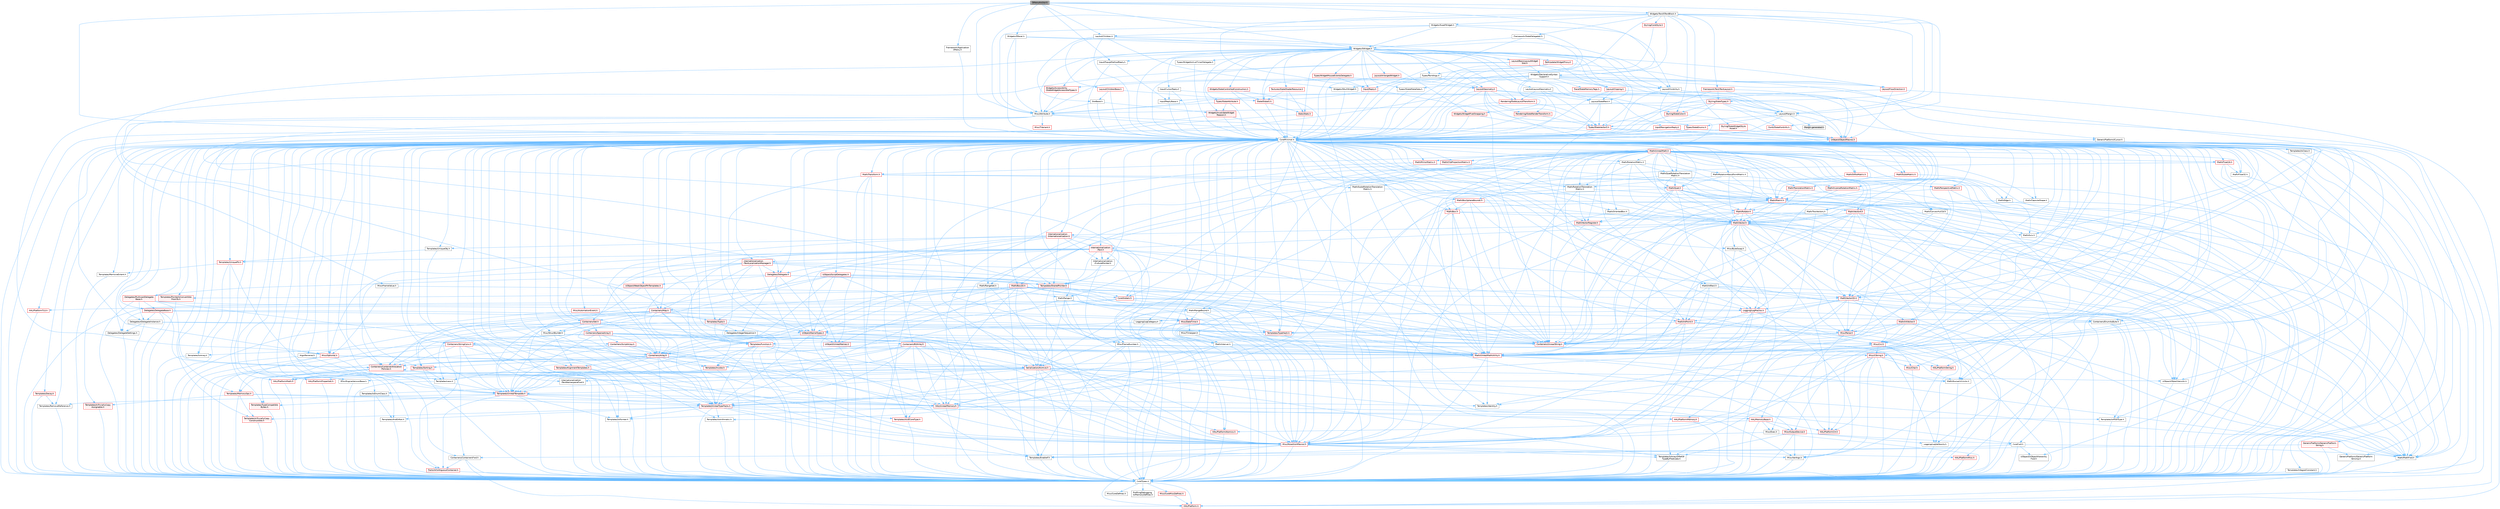 digraph "SMenuAnchor.h"
{
 // INTERACTIVE_SVG=YES
 // LATEX_PDF_SIZE
  bgcolor="transparent";
  edge [fontname=Helvetica,fontsize=10,labelfontname=Helvetica,labelfontsize=10];
  node [fontname=Helvetica,fontsize=10,shape=box,height=0.2,width=0.4];
  Node1 [id="Node000001",label="SMenuAnchor.h",height=0.2,width=0.4,color="gray40", fillcolor="grey60", style="filled", fontcolor="black",tooltip=" "];
  Node1 -> Node2 [id="edge1_Node000001_Node000002",color="steelblue1",style="solid",tooltip=" "];
  Node2 [id="Node000002",label="CoreMinimal.h",height=0.2,width=0.4,color="grey40", fillcolor="white", style="filled",URL="$d7/d67/CoreMinimal_8h.html",tooltip=" "];
  Node2 -> Node3 [id="edge2_Node000002_Node000003",color="steelblue1",style="solid",tooltip=" "];
  Node3 [id="Node000003",label="CoreTypes.h",height=0.2,width=0.4,color="grey40", fillcolor="white", style="filled",URL="$dc/dec/CoreTypes_8h.html",tooltip=" "];
  Node3 -> Node4 [id="edge3_Node000003_Node000004",color="steelblue1",style="solid",tooltip=" "];
  Node4 [id="Node000004",label="HAL/Platform.h",height=0.2,width=0.4,color="red", fillcolor="#FFF0F0", style="filled",URL="$d9/dd0/Platform_8h.html",tooltip=" "];
  Node3 -> Node14 [id="edge4_Node000003_Node000014",color="steelblue1",style="solid",tooltip=" "];
  Node14 [id="Node000014",label="ProfilingDebugging\l/UMemoryDefines.h",height=0.2,width=0.4,color="grey40", fillcolor="white", style="filled",URL="$d2/da2/UMemoryDefines_8h.html",tooltip=" "];
  Node3 -> Node15 [id="edge5_Node000003_Node000015",color="steelblue1",style="solid",tooltip=" "];
  Node15 [id="Node000015",label="Misc/CoreMiscDefines.h",height=0.2,width=0.4,color="red", fillcolor="#FFF0F0", style="filled",URL="$da/d38/CoreMiscDefines_8h.html",tooltip=" "];
  Node15 -> Node4 [id="edge6_Node000015_Node000004",color="steelblue1",style="solid",tooltip=" "];
  Node3 -> Node16 [id="edge7_Node000003_Node000016",color="steelblue1",style="solid",tooltip=" "];
  Node16 [id="Node000016",label="Misc/CoreDefines.h",height=0.2,width=0.4,color="grey40", fillcolor="white", style="filled",URL="$d3/dd2/CoreDefines_8h.html",tooltip=" "];
  Node2 -> Node17 [id="edge8_Node000002_Node000017",color="steelblue1",style="solid",tooltip=" "];
  Node17 [id="Node000017",label="CoreFwd.h",height=0.2,width=0.4,color="grey40", fillcolor="white", style="filled",URL="$d1/d1e/CoreFwd_8h.html",tooltip=" "];
  Node17 -> Node3 [id="edge9_Node000017_Node000003",color="steelblue1",style="solid",tooltip=" "];
  Node17 -> Node18 [id="edge10_Node000017_Node000018",color="steelblue1",style="solid",tooltip=" "];
  Node18 [id="Node000018",label="Containers/ContainersFwd.h",height=0.2,width=0.4,color="grey40", fillcolor="white", style="filled",URL="$d4/d0a/ContainersFwd_8h.html",tooltip=" "];
  Node18 -> Node4 [id="edge11_Node000018_Node000004",color="steelblue1",style="solid",tooltip=" "];
  Node18 -> Node3 [id="edge12_Node000018_Node000003",color="steelblue1",style="solid",tooltip=" "];
  Node18 -> Node19 [id="edge13_Node000018_Node000019",color="steelblue1",style="solid",tooltip=" "];
  Node19 [id="Node000019",label="Traits/IsContiguousContainer.h",height=0.2,width=0.4,color="red", fillcolor="#FFF0F0", style="filled",URL="$d5/d3c/IsContiguousContainer_8h.html",tooltip=" "];
  Node19 -> Node3 [id="edge14_Node000019_Node000003",color="steelblue1",style="solid",tooltip=" "];
  Node17 -> Node22 [id="edge15_Node000017_Node000022",color="steelblue1",style="solid",tooltip=" "];
  Node22 [id="Node000022",label="Math/MathFwd.h",height=0.2,width=0.4,color="grey40", fillcolor="white", style="filled",URL="$d2/d10/MathFwd_8h.html",tooltip=" "];
  Node22 -> Node4 [id="edge16_Node000022_Node000004",color="steelblue1",style="solid",tooltip=" "];
  Node17 -> Node23 [id="edge17_Node000017_Node000023",color="steelblue1",style="solid",tooltip=" "];
  Node23 [id="Node000023",label="UObject/UObjectHierarchy\lFwd.h",height=0.2,width=0.4,color="grey40", fillcolor="white", style="filled",URL="$d3/d13/UObjectHierarchyFwd_8h.html",tooltip=" "];
  Node2 -> Node23 [id="edge18_Node000002_Node000023",color="steelblue1",style="solid",tooltip=" "];
  Node2 -> Node18 [id="edge19_Node000002_Node000018",color="steelblue1",style="solid",tooltip=" "];
  Node2 -> Node24 [id="edge20_Node000002_Node000024",color="steelblue1",style="solid",tooltip=" "];
  Node24 [id="Node000024",label="Misc/VarArgs.h",height=0.2,width=0.4,color="grey40", fillcolor="white", style="filled",URL="$d5/d6f/VarArgs_8h.html",tooltip=" "];
  Node24 -> Node3 [id="edge21_Node000024_Node000003",color="steelblue1",style="solid",tooltip=" "];
  Node2 -> Node25 [id="edge22_Node000002_Node000025",color="steelblue1",style="solid",tooltip=" "];
  Node25 [id="Node000025",label="Logging/LogVerbosity.h",height=0.2,width=0.4,color="grey40", fillcolor="white", style="filled",URL="$d2/d8f/LogVerbosity_8h.html",tooltip=" "];
  Node25 -> Node3 [id="edge23_Node000025_Node000003",color="steelblue1",style="solid",tooltip=" "];
  Node2 -> Node26 [id="edge24_Node000002_Node000026",color="steelblue1",style="solid",tooltip=" "];
  Node26 [id="Node000026",label="Misc/OutputDevice.h",height=0.2,width=0.4,color="red", fillcolor="#FFF0F0", style="filled",URL="$d7/d32/OutputDevice_8h.html",tooltip=" "];
  Node26 -> Node17 [id="edge25_Node000026_Node000017",color="steelblue1",style="solid",tooltip=" "];
  Node26 -> Node3 [id="edge26_Node000026_Node000003",color="steelblue1",style="solid",tooltip=" "];
  Node26 -> Node25 [id="edge27_Node000026_Node000025",color="steelblue1",style="solid",tooltip=" "];
  Node26 -> Node24 [id="edge28_Node000026_Node000024",color="steelblue1",style="solid",tooltip=" "];
  Node26 -> Node27 [id="edge29_Node000026_Node000027",color="steelblue1",style="solid",tooltip=" "];
  Node27 [id="Node000027",label="Templates/IsArrayOrRefOf\lTypeByPredicate.h",height=0.2,width=0.4,color="grey40", fillcolor="white", style="filled",URL="$d6/da1/IsArrayOrRefOfTypeByPredicate_8h.html",tooltip=" "];
  Node27 -> Node3 [id="edge30_Node000027_Node000003",color="steelblue1",style="solid",tooltip=" "];
  Node2 -> Node32 [id="edge31_Node000002_Node000032",color="steelblue1",style="solid",tooltip=" "];
  Node32 [id="Node000032",label="HAL/PlatformCrt.h",height=0.2,width=0.4,color="red", fillcolor="#FFF0F0", style="filled",URL="$d8/d75/PlatformCrt_8h.html",tooltip=" "];
  Node2 -> Node42 [id="edge32_Node000002_Node000042",color="steelblue1",style="solid",tooltip=" "];
  Node42 [id="Node000042",label="HAL/PlatformMisc.h",height=0.2,width=0.4,color="red", fillcolor="#FFF0F0", style="filled",URL="$d0/df5/PlatformMisc_8h.html",tooltip=" "];
  Node42 -> Node3 [id="edge33_Node000042_Node000003",color="steelblue1",style="solid",tooltip=" "];
  Node2 -> Node61 [id="edge34_Node000002_Node000061",color="steelblue1",style="solid",tooltip=" "];
  Node61 [id="Node000061",label="Misc/AssertionMacros.h",height=0.2,width=0.4,color="red", fillcolor="#FFF0F0", style="filled",URL="$d0/dfa/AssertionMacros_8h.html",tooltip=" "];
  Node61 -> Node3 [id="edge35_Node000061_Node000003",color="steelblue1",style="solid",tooltip=" "];
  Node61 -> Node4 [id="edge36_Node000061_Node000004",color="steelblue1",style="solid",tooltip=" "];
  Node61 -> Node42 [id="edge37_Node000061_Node000042",color="steelblue1",style="solid",tooltip=" "];
  Node61 -> Node62 [id="edge38_Node000061_Node000062",color="steelblue1",style="solid",tooltip=" "];
  Node62 [id="Node000062",label="Templates/EnableIf.h",height=0.2,width=0.4,color="grey40", fillcolor="white", style="filled",URL="$d7/d60/EnableIf_8h.html",tooltip=" "];
  Node62 -> Node3 [id="edge39_Node000062_Node000003",color="steelblue1",style="solid",tooltip=" "];
  Node61 -> Node27 [id="edge40_Node000061_Node000027",color="steelblue1",style="solid",tooltip=" "];
  Node61 -> Node24 [id="edge41_Node000061_Node000024",color="steelblue1",style="solid",tooltip=" "];
  Node2 -> Node70 [id="edge42_Node000002_Node000070",color="steelblue1",style="solid",tooltip=" "];
  Node70 [id="Node000070",label="Templates/IsPointer.h",height=0.2,width=0.4,color="grey40", fillcolor="white", style="filled",URL="$d7/d05/IsPointer_8h.html",tooltip=" "];
  Node70 -> Node3 [id="edge43_Node000070_Node000003",color="steelblue1",style="solid",tooltip=" "];
  Node2 -> Node71 [id="edge44_Node000002_Node000071",color="steelblue1",style="solid",tooltip=" "];
  Node71 [id="Node000071",label="HAL/PlatformMemory.h",height=0.2,width=0.4,color="red", fillcolor="#FFF0F0", style="filled",URL="$de/d68/PlatformMemory_8h.html",tooltip=" "];
  Node71 -> Node3 [id="edge45_Node000071_Node000003",color="steelblue1",style="solid",tooltip=" "];
  Node2 -> Node54 [id="edge46_Node000002_Node000054",color="steelblue1",style="solid",tooltip=" "];
  Node54 [id="Node000054",label="HAL/PlatformAtomics.h",height=0.2,width=0.4,color="red", fillcolor="#FFF0F0", style="filled",URL="$d3/d36/PlatformAtomics_8h.html",tooltip=" "];
  Node54 -> Node3 [id="edge47_Node000054_Node000003",color="steelblue1",style="solid",tooltip=" "];
  Node2 -> Node76 [id="edge48_Node000002_Node000076",color="steelblue1",style="solid",tooltip=" "];
  Node76 [id="Node000076",label="Misc/Exec.h",height=0.2,width=0.4,color="grey40", fillcolor="white", style="filled",URL="$de/ddb/Exec_8h.html",tooltip=" "];
  Node76 -> Node3 [id="edge49_Node000076_Node000003",color="steelblue1",style="solid",tooltip=" "];
  Node76 -> Node61 [id="edge50_Node000076_Node000061",color="steelblue1",style="solid",tooltip=" "];
  Node2 -> Node77 [id="edge51_Node000002_Node000077",color="steelblue1",style="solid",tooltip=" "];
  Node77 [id="Node000077",label="HAL/MemoryBase.h",height=0.2,width=0.4,color="red", fillcolor="#FFF0F0", style="filled",URL="$d6/d9f/MemoryBase_8h.html",tooltip=" "];
  Node77 -> Node3 [id="edge52_Node000077_Node000003",color="steelblue1",style="solid",tooltip=" "];
  Node77 -> Node54 [id="edge53_Node000077_Node000054",color="steelblue1",style="solid",tooltip=" "];
  Node77 -> Node32 [id="edge54_Node000077_Node000032",color="steelblue1",style="solid",tooltip=" "];
  Node77 -> Node76 [id="edge55_Node000077_Node000076",color="steelblue1",style="solid",tooltip=" "];
  Node77 -> Node26 [id="edge56_Node000077_Node000026",color="steelblue1",style="solid",tooltip=" "];
  Node2 -> Node87 [id="edge57_Node000002_Node000087",color="steelblue1",style="solid",tooltip=" "];
  Node87 [id="Node000087",label="HAL/UnrealMemory.h",height=0.2,width=0.4,color="red", fillcolor="#FFF0F0", style="filled",URL="$d9/d96/UnrealMemory_8h.html",tooltip=" "];
  Node87 -> Node3 [id="edge58_Node000087_Node000003",color="steelblue1",style="solid",tooltip=" "];
  Node87 -> Node77 [id="edge59_Node000087_Node000077",color="steelblue1",style="solid",tooltip=" "];
  Node87 -> Node71 [id="edge60_Node000087_Node000071",color="steelblue1",style="solid",tooltip=" "];
  Node87 -> Node70 [id="edge61_Node000087_Node000070",color="steelblue1",style="solid",tooltip=" "];
  Node2 -> Node89 [id="edge62_Node000002_Node000089",color="steelblue1",style="solid",tooltip=" "];
  Node89 [id="Node000089",label="Templates/IsArithmetic.h",height=0.2,width=0.4,color="grey40", fillcolor="white", style="filled",URL="$d2/d5d/IsArithmetic_8h.html",tooltip=" "];
  Node89 -> Node3 [id="edge63_Node000089_Node000003",color="steelblue1",style="solid",tooltip=" "];
  Node2 -> Node83 [id="edge64_Node000002_Node000083",color="steelblue1",style="solid",tooltip=" "];
  Node83 [id="Node000083",label="Templates/AndOrNot.h",height=0.2,width=0.4,color="grey40", fillcolor="white", style="filled",URL="$db/d0a/AndOrNot_8h.html",tooltip=" "];
  Node83 -> Node3 [id="edge65_Node000083_Node000003",color="steelblue1",style="solid",tooltip=" "];
  Node2 -> Node90 [id="edge66_Node000002_Node000090",color="steelblue1",style="solid",tooltip=" "];
  Node90 [id="Node000090",label="Templates/IsPODType.h",height=0.2,width=0.4,color="grey40", fillcolor="white", style="filled",URL="$d7/db1/IsPODType_8h.html",tooltip=" "];
  Node90 -> Node3 [id="edge67_Node000090_Node000003",color="steelblue1",style="solid",tooltip=" "];
  Node2 -> Node91 [id="edge68_Node000002_Node000091",color="steelblue1",style="solid",tooltip=" "];
  Node91 [id="Node000091",label="Templates/IsUECoreType.h",height=0.2,width=0.4,color="red", fillcolor="#FFF0F0", style="filled",URL="$d1/db8/IsUECoreType_8h.html",tooltip=" "];
  Node91 -> Node3 [id="edge69_Node000091_Node000003",color="steelblue1",style="solid",tooltip=" "];
  Node2 -> Node84 [id="edge70_Node000002_Node000084",color="steelblue1",style="solid",tooltip=" "];
  Node84 [id="Node000084",label="Templates/IsTriviallyCopy\lConstructible.h",height=0.2,width=0.4,color="red", fillcolor="#FFF0F0", style="filled",URL="$d3/d78/IsTriviallyCopyConstructible_8h.html",tooltip=" "];
  Node84 -> Node3 [id="edge71_Node000084_Node000003",color="steelblue1",style="solid",tooltip=" "];
  Node2 -> Node92 [id="edge72_Node000002_Node000092",color="steelblue1",style="solid",tooltip=" "];
  Node92 [id="Node000092",label="Templates/UnrealTypeTraits.h",height=0.2,width=0.4,color="red", fillcolor="#FFF0F0", style="filled",URL="$d2/d2d/UnrealTypeTraits_8h.html",tooltip=" "];
  Node92 -> Node3 [id="edge73_Node000092_Node000003",color="steelblue1",style="solid",tooltip=" "];
  Node92 -> Node70 [id="edge74_Node000092_Node000070",color="steelblue1",style="solid",tooltip=" "];
  Node92 -> Node61 [id="edge75_Node000092_Node000061",color="steelblue1",style="solid",tooltip=" "];
  Node92 -> Node83 [id="edge76_Node000092_Node000083",color="steelblue1",style="solid",tooltip=" "];
  Node92 -> Node62 [id="edge77_Node000092_Node000062",color="steelblue1",style="solid",tooltip=" "];
  Node92 -> Node89 [id="edge78_Node000092_Node000089",color="steelblue1",style="solid",tooltip=" "];
  Node92 -> Node90 [id="edge79_Node000092_Node000090",color="steelblue1",style="solid",tooltip=" "];
  Node92 -> Node91 [id="edge80_Node000092_Node000091",color="steelblue1",style="solid",tooltip=" "];
  Node92 -> Node84 [id="edge81_Node000092_Node000084",color="steelblue1",style="solid",tooltip=" "];
  Node2 -> Node62 [id="edge82_Node000002_Node000062",color="steelblue1",style="solid",tooltip=" "];
  Node2 -> Node94 [id="edge83_Node000002_Node000094",color="steelblue1",style="solid",tooltip=" "];
  Node94 [id="Node000094",label="Templates/RemoveReference.h",height=0.2,width=0.4,color="grey40", fillcolor="white", style="filled",URL="$da/dbe/RemoveReference_8h.html",tooltip=" "];
  Node94 -> Node3 [id="edge84_Node000094_Node000003",color="steelblue1",style="solid",tooltip=" "];
  Node2 -> Node95 [id="edge85_Node000002_Node000095",color="steelblue1",style="solid",tooltip=" "];
  Node95 [id="Node000095",label="Templates/IntegralConstant.h",height=0.2,width=0.4,color="grey40", fillcolor="white", style="filled",URL="$db/d1b/IntegralConstant_8h.html",tooltip=" "];
  Node95 -> Node3 [id="edge86_Node000095_Node000003",color="steelblue1",style="solid",tooltip=" "];
  Node2 -> Node96 [id="edge87_Node000002_Node000096",color="steelblue1",style="solid",tooltip=" "];
  Node96 [id="Node000096",label="Templates/IsClass.h",height=0.2,width=0.4,color="grey40", fillcolor="white", style="filled",URL="$db/dcb/IsClass_8h.html",tooltip=" "];
  Node96 -> Node3 [id="edge88_Node000096_Node000003",color="steelblue1",style="solid",tooltip=" "];
  Node2 -> Node97 [id="edge89_Node000002_Node000097",color="steelblue1",style="solid",tooltip=" "];
  Node97 [id="Node000097",label="Templates/TypeCompatible\lBytes.h",height=0.2,width=0.4,color="red", fillcolor="#FFF0F0", style="filled",URL="$df/d0a/TypeCompatibleBytes_8h.html",tooltip=" "];
  Node97 -> Node3 [id="edge90_Node000097_Node000003",color="steelblue1",style="solid",tooltip=" "];
  Node2 -> Node19 [id="edge91_Node000002_Node000019",color="steelblue1",style="solid",tooltip=" "];
  Node2 -> Node98 [id="edge92_Node000002_Node000098",color="steelblue1",style="solid",tooltip=" "];
  Node98 [id="Node000098",label="Templates/UnrealTemplate.h",height=0.2,width=0.4,color="red", fillcolor="#FFF0F0", style="filled",URL="$d4/d24/UnrealTemplate_8h.html",tooltip=" "];
  Node98 -> Node3 [id="edge93_Node000098_Node000003",color="steelblue1",style="solid",tooltip=" "];
  Node98 -> Node70 [id="edge94_Node000098_Node000070",color="steelblue1",style="solid",tooltip=" "];
  Node98 -> Node87 [id="edge95_Node000098_Node000087",color="steelblue1",style="solid",tooltip=" "];
  Node98 -> Node92 [id="edge96_Node000098_Node000092",color="steelblue1",style="solid",tooltip=" "];
  Node98 -> Node94 [id="edge97_Node000098_Node000094",color="steelblue1",style="solid",tooltip=" "];
  Node98 -> Node97 [id="edge98_Node000098_Node000097",color="steelblue1",style="solid",tooltip=" "];
  Node98 -> Node65 [id="edge99_Node000098_Node000065",color="steelblue1",style="solid",tooltip=" "];
  Node65 [id="Node000065",label="Templates/Identity.h",height=0.2,width=0.4,color="grey40", fillcolor="white", style="filled",URL="$d0/dd5/Identity_8h.html",tooltip=" "];
  Node98 -> Node19 [id="edge100_Node000098_Node000019",color="steelblue1",style="solid",tooltip=" "];
  Node2 -> Node47 [id="edge101_Node000002_Node000047",color="steelblue1",style="solid",tooltip=" "];
  Node47 [id="Node000047",label="Math/NumericLimits.h",height=0.2,width=0.4,color="grey40", fillcolor="white", style="filled",URL="$df/d1b/NumericLimits_8h.html",tooltip=" "];
  Node47 -> Node3 [id="edge102_Node000047_Node000003",color="steelblue1",style="solid",tooltip=" "];
  Node2 -> Node102 [id="edge103_Node000002_Node000102",color="steelblue1",style="solid",tooltip=" "];
  Node102 [id="Node000102",label="HAL/PlatformMath.h",height=0.2,width=0.4,color="red", fillcolor="#FFF0F0", style="filled",URL="$dc/d53/PlatformMath_8h.html",tooltip=" "];
  Node102 -> Node3 [id="edge104_Node000102_Node000003",color="steelblue1",style="solid",tooltip=" "];
  Node2 -> Node85 [id="edge105_Node000002_Node000085",color="steelblue1",style="solid",tooltip=" "];
  Node85 [id="Node000085",label="Templates/IsTriviallyCopy\lAssignable.h",height=0.2,width=0.4,color="red", fillcolor="#FFF0F0", style="filled",URL="$d2/df2/IsTriviallyCopyAssignable_8h.html",tooltip=" "];
  Node85 -> Node3 [id="edge106_Node000085_Node000003",color="steelblue1",style="solid",tooltip=" "];
  Node2 -> Node110 [id="edge107_Node000002_Node000110",color="steelblue1",style="solid",tooltip=" "];
  Node110 [id="Node000110",label="Templates/MemoryOps.h",height=0.2,width=0.4,color="red", fillcolor="#FFF0F0", style="filled",URL="$db/dea/MemoryOps_8h.html",tooltip=" "];
  Node110 -> Node3 [id="edge108_Node000110_Node000003",color="steelblue1",style="solid",tooltip=" "];
  Node110 -> Node87 [id="edge109_Node000110_Node000087",color="steelblue1",style="solid",tooltip=" "];
  Node110 -> Node85 [id="edge110_Node000110_Node000085",color="steelblue1",style="solid",tooltip=" "];
  Node110 -> Node84 [id="edge111_Node000110_Node000084",color="steelblue1",style="solid",tooltip=" "];
  Node110 -> Node92 [id="edge112_Node000110_Node000092",color="steelblue1",style="solid",tooltip=" "];
  Node2 -> Node111 [id="edge113_Node000002_Node000111",color="steelblue1",style="solid",tooltip=" "];
  Node111 [id="Node000111",label="Containers/ContainerAllocation\lPolicies.h",height=0.2,width=0.4,color="red", fillcolor="#FFF0F0", style="filled",URL="$d7/dff/ContainerAllocationPolicies_8h.html",tooltip=" "];
  Node111 -> Node3 [id="edge114_Node000111_Node000003",color="steelblue1",style="solid",tooltip=" "];
  Node111 -> Node111 [id="edge115_Node000111_Node000111",color="steelblue1",style="solid",tooltip=" "];
  Node111 -> Node102 [id="edge116_Node000111_Node000102",color="steelblue1",style="solid",tooltip=" "];
  Node111 -> Node87 [id="edge117_Node000111_Node000087",color="steelblue1",style="solid",tooltip=" "];
  Node111 -> Node47 [id="edge118_Node000111_Node000047",color="steelblue1",style="solid",tooltip=" "];
  Node111 -> Node61 [id="edge119_Node000111_Node000061",color="steelblue1",style="solid",tooltip=" "];
  Node111 -> Node110 [id="edge120_Node000111_Node000110",color="steelblue1",style="solid",tooltip=" "];
  Node111 -> Node97 [id="edge121_Node000111_Node000097",color="steelblue1",style="solid",tooltip=" "];
  Node2 -> Node114 [id="edge122_Node000002_Node000114",color="steelblue1",style="solid",tooltip=" "];
  Node114 [id="Node000114",label="Templates/IsEnumClass.h",height=0.2,width=0.4,color="grey40", fillcolor="white", style="filled",URL="$d7/d15/IsEnumClass_8h.html",tooltip=" "];
  Node114 -> Node3 [id="edge123_Node000114_Node000003",color="steelblue1",style="solid",tooltip=" "];
  Node114 -> Node83 [id="edge124_Node000114_Node000083",color="steelblue1",style="solid",tooltip=" "];
  Node2 -> Node115 [id="edge125_Node000002_Node000115",color="steelblue1",style="solid",tooltip=" "];
  Node115 [id="Node000115",label="HAL/PlatformProperties.h",height=0.2,width=0.4,color="red", fillcolor="#FFF0F0", style="filled",URL="$d9/db0/PlatformProperties_8h.html",tooltip=" "];
  Node115 -> Node3 [id="edge126_Node000115_Node000003",color="steelblue1",style="solid",tooltip=" "];
  Node2 -> Node118 [id="edge127_Node000002_Node000118",color="steelblue1",style="solid",tooltip=" "];
  Node118 [id="Node000118",label="Misc/EngineVersionBase.h",height=0.2,width=0.4,color="grey40", fillcolor="white", style="filled",URL="$d5/d2b/EngineVersionBase_8h.html",tooltip=" "];
  Node118 -> Node3 [id="edge128_Node000118_Node000003",color="steelblue1",style="solid",tooltip=" "];
  Node2 -> Node119 [id="edge129_Node000002_Node000119",color="steelblue1",style="solid",tooltip=" "];
  Node119 [id="Node000119",label="Internationalization\l/TextNamespaceFwd.h",height=0.2,width=0.4,color="grey40", fillcolor="white", style="filled",URL="$d8/d97/TextNamespaceFwd_8h.html",tooltip=" "];
  Node119 -> Node3 [id="edge130_Node000119_Node000003",color="steelblue1",style="solid",tooltip=" "];
  Node2 -> Node120 [id="edge131_Node000002_Node000120",color="steelblue1",style="solid",tooltip=" "];
  Node120 [id="Node000120",label="Serialization/Archive.h",height=0.2,width=0.4,color="red", fillcolor="#FFF0F0", style="filled",URL="$d7/d3b/Archive_8h.html",tooltip=" "];
  Node120 -> Node17 [id="edge132_Node000120_Node000017",color="steelblue1",style="solid",tooltip=" "];
  Node120 -> Node3 [id="edge133_Node000120_Node000003",color="steelblue1",style="solid",tooltip=" "];
  Node120 -> Node115 [id="edge134_Node000120_Node000115",color="steelblue1",style="solid",tooltip=" "];
  Node120 -> Node119 [id="edge135_Node000120_Node000119",color="steelblue1",style="solid",tooltip=" "];
  Node120 -> Node22 [id="edge136_Node000120_Node000022",color="steelblue1",style="solid",tooltip=" "];
  Node120 -> Node61 [id="edge137_Node000120_Node000061",color="steelblue1",style="solid",tooltip=" "];
  Node120 -> Node118 [id="edge138_Node000120_Node000118",color="steelblue1",style="solid",tooltip=" "];
  Node120 -> Node24 [id="edge139_Node000120_Node000024",color="steelblue1",style="solid",tooltip=" "];
  Node120 -> Node62 [id="edge140_Node000120_Node000062",color="steelblue1",style="solid",tooltip=" "];
  Node120 -> Node27 [id="edge141_Node000120_Node000027",color="steelblue1",style="solid",tooltip=" "];
  Node120 -> Node114 [id="edge142_Node000120_Node000114",color="steelblue1",style="solid",tooltip=" "];
  Node120 -> Node98 [id="edge143_Node000120_Node000098",color="steelblue1",style="solid",tooltip=" "];
  Node120 -> Node123 [id="edge144_Node000120_Node000123",color="steelblue1",style="solid",tooltip=" "];
  Node123 [id="Node000123",label="UObject/ObjectVersion.h",height=0.2,width=0.4,color="grey40", fillcolor="white", style="filled",URL="$da/d63/ObjectVersion_8h.html",tooltip=" "];
  Node123 -> Node3 [id="edge145_Node000123_Node000003",color="steelblue1",style="solid",tooltip=" "];
  Node2 -> Node124 [id="edge146_Node000002_Node000124",color="steelblue1",style="solid",tooltip=" "];
  Node124 [id="Node000124",label="Templates/Less.h",height=0.2,width=0.4,color="grey40", fillcolor="white", style="filled",URL="$de/dc8/Less_8h.html",tooltip=" "];
  Node124 -> Node3 [id="edge147_Node000124_Node000003",color="steelblue1",style="solid",tooltip=" "];
  Node124 -> Node98 [id="edge148_Node000124_Node000098",color="steelblue1",style="solid",tooltip=" "];
  Node2 -> Node125 [id="edge149_Node000002_Node000125",color="steelblue1",style="solid",tooltip=" "];
  Node125 [id="Node000125",label="Templates/Sorting.h",height=0.2,width=0.4,color="red", fillcolor="#FFF0F0", style="filled",URL="$d3/d9e/Sorting_8h.html",tooltip=" "];
  Node125 -> Node3 [id="edge150_Node000125_Node000003",color="steelblue1",style="solid",tooltip=" "];
  Node125 -> Node102 [id="edge151_Node000125_Node000102",color="steelblue1",style="solid",tooltip=" "];
  Node125 -> Node124 [id="edge152_Node000125_Node000124",color="steelblue1",style="solid",tooltip=" "];
  Node2 -> Node136 [id="edge153_Node000002_Node000136",color="steelblue1",style="solid",tooltip=" "];
  Node136 [id="Node000136",label="Misc/Char.h",height=0.2,width=0.4,color="red", fillcolor="#FFF0F0", style="filled",URL="$d0/d58/Char_8h.html",tooltip=" "];
  Node136 -> Node3 [id="edge154_Node000136_Node000003",color="steelblue1",style="solid",tooltip=" "];
  Node2 -> Node139 [id="edge155_Node000002_Node000139",color="steelblue1",style="solid",tooltip=" "];
  Node139 [id="Node000139",label="GenericPlatform/GenericPlatform\lStricmp.h",height=0.2,width=0.4,color="grey40", fillcolor="white", style="filled",URL="$d2/d86/GenericPlatformStricmp_8h.html",tooltip=" "];
  Node139 -> Node3 [id="edge156_Node000139_Node000003",color="steelblue1",style="solid",tooltip=" "];
  Node2 -> Node140 [id="edge157_Node000002_Node000140",color="steelblue1",style="solid",tooltip=" "];
  Node140 [id="Node000140",label="GenericPlatform/GenericPlatform\lString.h",height=0.2,width=0.4,color="red", fillcolor="#FFF0F0", style="filled",URL="$dd/d20/GenericPlatformString_8h.html",tooltip=" "];
  Node140 -> Node3 [id="edge158_Node000140_Node000003",color="steelblue1",style="solid",tooltip=" "];
  Node140 -> Node139 [id="edge159_Node000140_Node000139",color="steelblue1",style="solid",tooltip=" "];
  Node140 -> Node62 [id="edge160_Node000140_Node000062",color="steelblue1",style="solid",tooltip=" "];
  Node2 -> Node73 [id="edge161_Node000002_Node000073",color="steelblue1",style="solid",tooltip=" "];
  Node73 [id="Node000073",label="HAL/PlatformString.h",height=0.2,width=0.4,color="red", fillcolor="#FFF0F0", style="filled",URL="$db/db5/PlatformString_8h.html",tooltip=" "];
  Node73 -> Node3 [id="edge162_Node000073_Node000003",color="steelblue1",style="solid",tooltip=" "];
  Node2 -> Node143 [id="edge163_Node000002_Node000143",color="steelblue1",style="solid",tooltip=" "];
  Node143 [id="Node000143",label="Misc/CString.h",height=0.2,width=0.4,color="red", fillcolor="#FFF0F0", style="filled",URL="$d2/d49/CString_8h.html",tooltip=" "];
  Node143 -> Node3 [id="edge164_Node000143_Node000003",color="steelblue1",style="solid",tooltip=" "];
  Node143 -> Node32 [id="edge165_Node000143_Node000032",color="steelblue1",style="solid",tooltip=" "];
  Node143 -> Node73 [id="edge166_Node000143_Node000073",color="steelblue1",style="solid",tooltip=" "];
  Node143 -> Node61 [id="edge167_Node000143_Node000061",color="steelblue1",style="solid",tooltip=" "];
  Node143 -> Node136 [id="edge168_Node000143_Node000136",color="steelblue1",style="solid",tooltip=" "];
  Node143 -> Node24 [id="edge169_Node000143_Node000024",color="steelblue1",style="solid",tooltip=" "];
  Node143 -> Node27 [id="edge170_Node000143_Node000027",color="steelblue1",style="solid",tooltip=" "];
  Node2 -> Node144 [id="edge171_Node000002_Node000144",color="steelblue1",style="solid",tooltip=" "];
  Node144 [id="Node000144",label="Misc/Crc.h",height=0.2,width=0.4,color="red", fillcolor="#FFF0F0", style="filled",URL="$d4/dd2/Crc_8h.html",tooltip=" "];
  Node144 -> Node3 [id="edge172_Node000144_Node000003",color="steelblue1",style="solid",tooltip=" "];
  Node144 -> Node73 [id="edge173_Node000144_Node000073",color="steelblue1",style="solid",tooltip=" "];
  Node144 -> Node61 [id="edge174_Node000144_Node000061",color="steelblue1",style="solid",tooltip=" "];
  Node144 -> Node143 [id="edge175_Node000144_Node000143",color="steelblue1",style="solid",tooltip=" "];
  Node144 -> Node136 [id="edge176_Node000144_Node000136",color="steelblue1",style="solid",tooltip=" "];
  Node144 -> Node92 [id="edge177_Node000144_Node000092",color="steelblue1",style="solid",tooltip=" "];
  Node2 -> Node135 [id="edge178_Node000002_Node000135",color="steelblue1",style="solid",tooltip=" "];
  Node135 [id="Node000135",label="Math/UnrealMathUtility.h",height=0.2,width=0.4,color="red", fillcolor="#FFF0F0", style="filled",URL="$db/db8/UnrealMathUtility_8h.html",tooltip=" "];
  Node135 -> Node3 [id="edge179_Node000135_Node000003",color="steelblue1",style="solid",tooltip=" "];
  Node135 -> Node61 [id="edge180_Node000135_Node000061",color="steelblue1",style="solid",tooltip=" "];
  Node135 -> Node102 [id="edge181_Node000135_Node000102",color="steelblue1",style="solid",tooltip=" "];
  Node135 -> Node22 [id="edge182_Node000135_Node000022",color="steelblue1",style="solid",tooltip=" "];
  Node135 -> Node65 [id="edge183_Node000135_Node000065",color="steelblue1",style="solid",tooltip=" "];
  Node2 -> Node145 [id="edge184_Node000002_Node000145",color="steelblue1",style="solid",tooltip=" "];
  Node145 [id="Node000145",label="Containers/UnrealString.h",height=0.2,width=0.4,color="red", fillcolor="#FFF0F0", style="filled",URL="$d5/dba/UnrealString_8h.html",tooltip=" "];
  Node2 -> Node149 [id="edge185_Node000002_Node000149",color="steelblue1",style="solid",tooltip=" "];
  Node149 [id="Node000149",label="Containers/Array.h",height=0.2,width=0.4,color="red", fillcolor="#FFF0F0", style="filled",URL="$df/dd0/Array_8h.html",tooltip=" "];
  Node149 -> Node3 [id="edge186_Node000149_Node000003",color="steelblue1",style="solid",tooltip=" "];
  Node149 -> Node61 [id="edge187_Node000149_Node000061",color="steelblue1",style="solid",tooltip=" "];
  Node149 -> Node87 [id="edge188_Node000149_Node000087",color="steelblue1",style="solid",tooltip=" "];
  Node149 -> Node92 [id="edge189_Node000149_Node000092",color="steelblue1",style="solid",tooltip=" "];
  Node149 -> Node98 [id="edge190_Node000149_Node000098",color="steelblue1",style="solid",tooltip=" "];
  Node149 -> Node111 [id="edge191_Node000149_Node000111",color="steelblue1",style="solid",tooltip=" "];
  Node149 -> Node120 [id="edge192_Node000149_Node000120",color="steelblue1",style="solid",tooltip=" "];
  Node149 -> Node128 [id="edge193_Node000149_Node000128",color="steelblue1",style="solid",tooltip=" "];
  Node128 [id="Node000128",label="Templates/Invoke.h",height=0.2,width=0.4,color="red", fillcolor="#FFF0F0", style="filled",URL="$d7/deb/Invoke_8h.html",tooltip=" "];
  Node128 -> Node3 [id="edge194_Node000128_Node000003",color="steelblue1",style="solid",tooltip=" "];
  Node128 -> Node98 [id="edge195_Node000128_Node000098",color="steelblue1",style="solid",tooltip=" "];
  Node149 -> Node124 [id="edge196_Node000149_Node000124",color="steelblue1",style="solid",tooltip=" "];
  Node149 -> Node125 [id="edge197_Node000149_Node000125",color="steelblue1",style="solid",tooltip=" "];
  Node149 -> Node172 [id="edge198_Node000149_Node000172",color="steelblue1",style="solid",tooltip=" "];
  Node172 [id="Node000172",label="Templates/AlignmentTemplates.h",height=0.2,width=0.4,color="red", fillcolor="#FFF0F0", style="filled",URL="$dd/d32/AlignmentTemplates_8h.html",tooltip=" "];
  Node172 -> Node3 [id="edge199_Node000172_Node000003",color="steelblue1",style="solid",tooltip=" "];
  Node172 -> Node70 [id="edge200_Node000172_Node000070",color="steelblue1",style="solid",tooltip=" "];
  Node2 -> Node173 [id="edge201_Node000002_Node000173",color="steelblue1",style="solid",tooltip=" "];
  Node173 [id="Node000173",label="Misc/FrameNumber.h",height=0.2,width=0.4,color="grey40", fillcolor="white", style="filled",URL="$dd/dbd/FrameNumber_8h.html",tooltip=" "];
  Node173 -> Node3 [id="edge202_Node000173_Node000003",color="steelblue1",style="solid",tooltip=" "];
  Node173 -> Node47 [id="edge203_Node000173_Node000047",color="steelblue1",style="solid",tooltip=" "];
  Node173 -> Node135 [id="edge204_Node000173_Node000135",color="steelblue1",style="solid",tooltip=" "];
  Node173 -> Node62 [id="edge205_Node000173_Node000062",color="steelblue1",style="solid",tooltip=" "];
  Node173 -> Node92 [id="edge206_Node000173_Node000092",color="steelblue1",style="solid",tooltip=" "];
  Node2 -> Node174 [id="edge207_Node000002_Node000174",color="steelblue1",style="solid",tooltip=" "];
  Node174 [id="Node000174",label="Misc/Timespan.h",height=0.2,width=0.4,color="grey40", fillcolor="white", style="filled",URL="$da/dd9/Timespan_8h.html",tooltip=" "];
  Node174 -> Node3 [id="edge208_Node000174_Node000003",color="steelblue1",style="solid",tooltip=" "];
  Node174 -> Node175 [id="edge209_Node000174_Node000175",color="steelblue1",style="solid",tooltip=" "];
  Node175 [id="Node000175",label="Math/Interval.h",height=0.2,width=0.4,color="grey40", fillcolor="white", style="filled",URL="$d1/d55/Interval_8h.html",tooltip=" "];
  Node175 -> Node3 [id="edge210_Node000175_Node000003",color="steelblue1",style="solid",tooltip=" "];
  Node175 -> Node89 [id="edge211_Node000175_Node000089",color="steelblue1",style="solid",tooltip=" "];
  Node175 -> Node92 [id="edge212_Node000175_Node000092",color="steelblue1",style="solid",tooltip=" "];
  Node175 -> Node47 [id="edge213_Node000175_Node000047",color="steelblue1",style="solid",tooltip=" "];
  Node175 -> Node135 [id="edge214_Node000175_Node000135",color="steelblue1",style="solid",tooltip=" "];
  Node174 -> Node135 [id="edge215_Node000174_Node000135",color="steelblue1",style="solid",tooltip=" "];
  Node174 -> Node61 [id="edge216_Node000174_Node000061",color="steelblue1",style="solid",tooltip=" "];
  Node2 -> Node176 [id="edge217_Node000002_Node000176",color="steelblue1",style="solid",tooltip=" "];
  Node176 [id="Node000176",label="Containers/StringConv.h",height=0.2,width=0.4,color="red", fillcolor="#FFF0F0", style="filled",URL="$d3/ddf/StringConv_8h.html",tooltip=" "];
  Node176 -> Node3 [id="edge218_Node000176_Node000003",color="steelblue1",style="solid",tooltip=" "];
  Node176 -> Node61 [id="edge219_Node000176_Node000061",color="steelblue1",style="solid",tooltip=" "];
  Node176 -> Node111 [id="edge220_Node000176_Node000111",color="steelblue1",style="solid",tooltip=" "];
  Node176 -> Node149 [id="edge221_Node000176_Node000149",color="steelblue1",style="solid",tooltip=" "];
  Node176 -> Node143 [id="edge222_Node000176_Node000143",color="steelblue1",style="solid",tooltip=" "];
  Node176 -> Node177 [id="edge223_Node000176_Node000177",color="steelblue1",style="solid",tooltip=" "];
  Node177 [id="Node000177",label="Templates/IsArray.h",height=0.2,width=0.4,color="grey40", fillcolor="white", style="filled",URL="$d8/d8d/IsArray_8h.html",tooltip=" "];
  Node177 -> Node3 [id="edge224_Node000177_Node000003",color="steelblue1",style="solid",tooltip=" "];
  Node176 -> Node98 [id="edge225_Node000176_Node000098",color="steelblue1",style="solid",tooltip=" "];
  Node176 -> Node92 [id="edge226_Node000176_Node000092",color="steelblue1",style="solid",tooltip=" "];
  Node176 -> Node19 [id="edge227_Node000176_Node000019",color="steelblue1",style="solid",tooltip=" "];
  Node2 -> Node178 [id="edge228_Node000002_Node000178",color="steelblue1",style="solid",tooltip=" "];
  Node178 [id="Node000178",label="UObject/UnrealNames.h",height=0.2,width=0.4,color="red", fillcolor="#FFF0F0", style="filled",URL="$d8/db1/UnrealNames_8h.html",tooltip=" "];
  Node178 -> Node3 [id="edge229_Node000178_Node000003",color="steelblue1",style="solid",tooltip=" "];
  Node2 -> Node180 [id="edge230_Node000002_Node000180",color="steelblue1",style="solid",tooltip=" "];
  Node180 [id="Node000180",label="UObject/NameTypes.h",height=0.2,width=0.4,color="red", fillcolor="#FFF0F0", style="filled",URL="$d6/d35/NameTypes_8h.html",tooltip=" "];
  Node180 -> Node3 [id="edge231_Node000180_Node000003",color="steelblue1",style="solid",tooltip=" "];
  Node180 -> Node61 [id="edge232_Node000180_Node000061",color="steelblue1",style="solid",tooltip=" "];
  Node180 -> Node87 [id="edge233_Node000180_Node000087",color="steelblue1",style="solid",tooltip=" "];
  Node180 -> Node92 [id="edge234_Node000180_Node000092",color="steelblue1",style="solid",tooltip=" "];
  Node180 -> Node98 [id="edge235_Node000180_Node000098",color="steelblue1",style="solid",tooltip=" "];
  Node180 -> Node145 [id="edge236_Node000180_Node000145",color="steelblue1",style="solid",tooltip=" "];
  Node180 -> Node176 [id="edge237_Node000180_Node000176",color="steelblue1",style="solid",tooltip=" "];
  Node180 -> Node178 [id="edge238_Node000180_Node000178",color="steelblue1",style="solid",tooltip=" "];
  Node2 -> Node188 [id="edge239_Node000002_Node000188",color="steelblue1",style="solid",tooltip=" "];
  Node188 [id="Node000188",label="Misc/Parse.h",height=0.2,width=0.4,color="red", fillcolor="#FFF0F0", style="filled",URL="$dc/d71/Parse_8h.html",tooltip=" "];
  Node188 -> Node145 [id="edge240_Node000188_Node000145",color="steelblue1",style="solid",tooltip=" "];
  Node188 -> Node3 [id="edge241_Node000188_Node000003",color="steelblue1",style="solid",tooltip=" "];
  Node188 -> Node32 [id="edge242_Node000188_Node000032",color="steelblue1",style="solid",tooltip=" "];
  Node188 -> Node189 [id="edge243_Node000188_Node000189",color="steelblue1",style="solid",tooltip=" "];
  Node189 [id="Node000189",label="Templates/Function.h",height=0.2,width=0.4,color="red", fillcolor="#FFF0F0", style="filled",URL="$df/df5/Function_8h.html",tooltip=" "];
  Node189 -> Node3 [id="edge244_Node000189_Node000003",color="steelblue1",style="solid",tooltip=" "];
  Node189 -> Node61 [id="edge245_Node000189_Node000061",color="steelblue1",style="solid",tooltip=" "];
  Node189 -> Node87 [id="edge246_Node000189_Node000087",color="steelblue1",style="solid",tooltip=" "];
  Node189 -> Node92 [id="edge247_Node000189_Node000092",color="steelblue1",style="solid",tooltip=" "];
  Node189 -> Node128 [id="edge248_Node000189_Node000128",color="steelblue1",style="solid",tooltip=" "];
  Node189 -> Node98 [id="edge249_Node000189_Node000098",color="steelblue1",style="solid",tooltip=" "];
  Node189 -> Node135 [id="edge250_Node000189_Node000135",color="steelblue1",style="solid",tooltip=" "];
  Node2 -> Node172 [id="edge251_Node000002_Node000172",color="steelblue1",style="solid",tooltip=" "];
  Node2 -> Node191 [id="edge252_Node000002_Node000191",color="steelblue1",style="solid",tooltip=" "];
  Node191 [id="Node000191",label="Misc/StructBuilder.h",height=0.2,width=0.4,color="grey40", fillcolor="white", style="filled",URL="$d9/db3/StructBuilder_8h.html",tooltip=" "];
  Node191 -> Node3 [id="edge253_Node000191_Node000003",color="steelblue1",style="solid",tooltip=" "];
  Node191 -> Node135 [id="edge254_Node000191_Node000135",color="steelblue1",style="solid",tooltip=" "];
  Node191 -> Node172 [id="edge255_Node000191_Node000172",color="steelblue1",style="solid",tooltip=" "];
  Node2 -> Node104 [id="edge256_Node000002_Node000104",color="steelblue1",style="solid",tooltip=" "];
  Node104 [id="Node000104",label="Templates/Decay.h",height=0.2,width=0.4,color="red", fillcolor="#FFF0F0", style="filled",URL="$dd/d0f/Decay_8h.html",tooltip=" "];
  Node104 -> Node3 [id="edge257_Node000104_Node000003",color="steelblue1",style="solid",tooltip=" "];
  Node104 -> Node94 [id="edge258_Node000104_Node000094",color="steelblue1",style="solid",tooltip=" "];
  Node2 -> Node192 [id="edge259_Node000002_Node000192",color="steelblue1",style="solid",tooltip=" "];
  Node192 [id="Node000192",label="Templates/PointerIsConvertible\lFromTo.h",height=0.2,width=0.4,color="red", fillcolor="#FFF0F0", style="filled",URL="$d6/d65/PointerIsConvertibleFromTo_8h.html",tooltip=" "];
  Node192 -> Node3 [id="edge260_Node000192_Node000003",color="steelblue1",style="solid",tooltip=" "];
  Node2 -> Node128 [id="edge261_Node000002_Node000128",color="steelblue1",style="solid",tooltip=" "];
  Node2 -> Node189 [id="edge262_Node000002_Node000189",color="steelblue1",style="solid",tooltip=" "];
  Node2 -> Node161 [id="edge263_Node000002_Node000161",color="steelblue1",style="solid",tooltip=" "];
  Node161 [id="Node000161",label="Templates/TypeHash.h",height=0.2,width=0.4,color="red", fillcolor="#FFF0F0", style="filled",URL="$d1/d62/TypeHash_8h.html",tooltip=" "];
  Node161 -> Node3 [id="edge264_Node000161_Node000003",color="steelblue1",style="solid",tooltip=" "];
  Node161 -> Node144 [id="edge265_Node000161_Node000144",color="steelblue1",style="solid",tooltip=" "];
  Node2 -> Node193 [id="edge266_Node000002_Node000193",color="steelblue1",style="solid",tooltip=" "];
  Node193 [id="Node000193",label="Containers/ScriptArray.h",height=0.2,width=0.4,color="red", fillcolor="#FFF0F0", style="filled",URL="$dc/daf/ScriptArray_8h.html",tooltip=" "];
  Node193 -> Node3 [id="edge267_Node000193_Node000003",color="steelblue1",style="solid",tooltip=" "];
  Node193 -> Node61 [id="edge268_Node000193_Node000061",color="steelblue1",style="solid",tooltip=" "];
  Node193 -> Node87 [id="edge269_Node000193_Node000087",color="steelblue1",style="solid",tooltip=" "];
  Node193 -> Node111 [id="edge270_Node000193_Node000111",color="steelblue1",style="solid",tooltip=" "];
  Node193 -> Node149 [id="edge271_Node000193_Node000149",color="steelblue1",style="solid",tooltip=" "];
  Node2 -> Node194 [id="edge272_Node000002_Node000194",color="steelblue1",style="solid",tooltip=" "];
  Node194 [id="Node000194",label="Containers/BitArray.h",height=0.2,width=0.4,color="red", fillcolor="#FFF0F0", style="filled",URL="$d1/de4/BitArray_8h.html",tooltip=" "];
  Node194 -> Node111 [id="edge273_Node000194_Node000111",color="steelblue1",style="solid",tooltip=" "];
  Node194 -> Node3 [id="edge274_Node000194_Node000003",color="steelblue1",style="solid",tooltip=" "];
  Node194 -> Node54 [id="edge275_Node000194_Node000054",color="steelblue1",style="solid",tooltip=" "];
  Node194 -> Node87 [id="edge276_Node000194_Node000087",color="steelblue1",style="solid",tooltip=" "];
  Node194 -> Node135 [id="edge277_Node000194_Node000135",color="steelblue1",style="solid",tooltip=" "];
  Node194 -> Node61 [id="edge278_Node000194_Node000061",color="steelblue1",style="solid",tooltip=" "];
  Node194 -> Node120 [id="edge279_Node000194_Node000120",color="steelblue1",style="solid",tooltip=" "];
  Node194 -> Node62 [id="edge280_Node000194_Node000062",color="steelblue1",style="solid",tooltip=" "];
  Node194 -> Node128 [id="edge281_Node000194_Node000128",color="steelblue1",style="solid",tooltip=" "];
  Node194 -> Node98 [id="edge282_Node000194_Node000098",color="steelblue1",style="solid",tooltip=" "];
  Node194 -> Node92 [id="edge283_Node000194_Node000092",color="steelblue1",style="solid",tooltip=" "];
  Node2 -> Node195 [id="edge284_Node000002_Node000195",color="steelblue1",style="solid",tooltip=" "];
  Node195 [id="Node000195",label="Containers/SparseArray.h",height=0.2,width=0.4,color="red", fillcolor="#FFF0F0", style="filled",URL="$d5/dbf/SparseArray_8h.html",tooltip=" "];
  Node195 -> Node3 [id="edge285_Node000195_Node000003",color="steelblue1",style="solid",tooltip=" "];
  Node195 -> Node61 [id="edge286_Node000195_Node000061",color="steelblue1",style="solid",tooltip=" "];
  Node195 -> Node87 [id="edge287_Node000195_Node000087",color="steelblue1",style="solid",tooltip=" "];
  Node195 -> Node92 [id="edge288_Node000195_Node000092",color="steelblue1",style="solid",tooltip=" "];
  Node195 -> Node98 [id="edge289_Node000195_Node000098",color="steelblue1",style="solid",tooltip=" "];
  Node195 -> Node111 [id="edge290_Node000195_Node000111",color="steelblue1",style="solid",tooltip=" "];
  Node195 -> Node124 [id="edge291_Node000195_Node000124",color="steelblue1",style="solid",tooltip=" "];
  Node195 -> Node149 [id="edge292_Node000195_Node000149",color="steelblue1",style="solid",tooltip=" "];
  Node195 -> Node135 [id="edge293_Node000195_Node000135",color="steelblue1",style="solid",tooltip=" "];
  Node195 -> Node193 [id="edge294_Node000195_Node000193",color="steelblue1",style="solid",tooltip=" "];
  Node195 -> Node194 [id="edge295_Node000195_Node000194",color="steelblue1",style="solid",tooltip=" "];
  Node195 -> Node145 [id="edge296_Node000195_Node000145",color="steelblue1",style="solid",tooltip=" "];
  Node2 -> Node211 [id="edge297_Node000002_Node000211",color="steelblue1",style="solid",tooltip=" "];
  Node211 [id="Node000211",label="Containers/Set.h",height=0.2,width=0.4,color="red", fillcolor="#FFF0F0", style="filled",URL="$d4/d45/Set_8h.html",tooltip=" "];
  Node211 -> Node111 [id="edge298_Node000211_Node000111",color="steelblue1",style="solid",tooltip=" "];
  Node211 -> Node195 [id="edge299_Node000211_Node000195",color="steelblue1",style="solid",tooltip=" "];
  Node211 -> Node18 [id="edge300_Node000211_Node000018",color="steelblue1",style="solid",tooltip=" "];
  Node211 -> Node135 [id="edge301_Node000211_Node000135",color="steelblue1",style="solid",tooltip=" "];
  Node211 -> Node61 [id="edge302_Node000211_Node000061",color="steelblue1",style="solid",tooltip=" "];
  Node211 -> Node191 [id="edge303_Node000211_Node000191",color="steelblue1",style="solid",tooltip=" "];
  Node211 -> Node189 [id="edge304_Node000211_Node000189",color="steelblue1",style="solid",tooltip=" "];
  Node211 -> Node125 [id="edge305_Node000211_Node000125",color="steelblue1",style="solid",tooltip=" "];
  Node211 -> Node161 [id="edge306_Node000211_Node000161",color="steelblue1",style="solid",tooltip=" "];
  Node211 -> Node98 [id="edge307_Node000211_Node000098",color="steelblue1",style="solid",tooltip=" "];
  Node2 -> Node214 [id="edge308_Node000002_Node000214",color="steelblue1",style="solid",tooltip=" "];
  Node214 [id="Node000214",label="Algo/Reverse.h",height=0.2,width=0.4,color="grey40", fillcolor="white", style="filled",URL="$d5/d93/Reverse_8h.html",tooltip=" "];
  Node214 -> Node3 [id="edge309_Node000214_Node000003",color="steelblue1",style="solid",tooltip=" "];
  Node214 -> Node98 [id="edge310_Node000214_Node000098",color="steelblue1",style="solid",tooltip=" "];
  Node2 -> Node215 [id="edge311_Node000002_Node000215",color="steelblue1",style="solid",tooltip=" "];
  Node215 [id="Node000215",label="Containers/Map.h",height=0.2,width=0.4,color="red", fillcolor="#FFF0F0", style="filled",URL="$df/d79/Map_8h.html",tooltip=" "];
  Node215 -> Node3 [id="edge312_Node000215_Node000003",color="steelblue1",style="solid",tooltip=" "];
  Node215 -> Node214 [id="edge313_Node000215_Node000214",color="steelblue1",style="solid",tooltip=" "];
  Node215 -> Node211 [id="edge314_Node000215_Node000211",color="steelblue1",style="solid",tooltip=" "];
  Node215 -> Node145 [id="edge315_Node000215_Node000145",color="steelblue1",style="solid",tooltip=" "];
  Node215 -> Node61 [id="edge316_Node000215_Node000061",color="steelblue1",style="solid",tooltip=" "];
  Node215 -> Node191 [id="edge317_Node000215_Node000191",color="steelblue1",style="solid",tooltip=" "];
  Node215 -> Node189 [id="edge318_Node000215_Node000189",color="steelblue1",style="solid",tooltip=" "];
  Node215 -> Node125 [id="edge319_Node000215_Node000125",color="steelblue1",style="solid",tooltip=" "];
  Node215 -> Node216 [id="edge320_Node000215_Node000216",color="steelblue1",style="solid",tooltip=" "];
  Node216 [id="Node000216",label="Templates/Tuple.h",height=0.2,width=0.4,color="red", fillcolor="#FFF0F0", style="filled",URL="$d2/d4f/Tuple_8h.html",tooltip=" "];
  Node216 -> Node3 [id="edge321_Node000216_Node000003",color="steelblue1",style="solid",tooltip=" "];
  Node216 -> Node98 [id="edge322_Node000216_Node000098",color="steelblue1",style="solid",tooltip=" "];
  Node216 -> Node217 [id="edge323_Node000216_Node000217",color="steelblue1",style="solid",tooltip=" "];
  Node217 [id="Node000217",label="Delegates/IntegerSequence.h",height=0.2,width=0.4,color="grey40", fillcolor="white", style="filled",URL="$d2/dcc/IntegerSequence_8h.html",tooltip=" "];
  Node217 -> Node3 [id="edge324_Node000217_Node000003",color="steelblue1",style="solid",tooltip=" "];
  Node216 -> Node128 [id="edge325_Node000216_Node000128",color="steelblue1",style="solid",tooltip=" "];
  Node216 -> Node161 [id="edge326_Node000216_Node000161",color="steelblue1",style="solid",tooltip=" "];
  Node215 -> Node98 [id="edge327_Node000215_Node000098",color="steelblue1",style="solid",tooltip=" "];
  Node215 -> Node92 [id="edge328_Node000215_Node000092",color="steelblue1",style="solid",tooltip=" "];
  Node2 -> Node219 [id="edge329_Node000002_Node000219",color="steelblue1",style="solid",tooltip=" "];
  Node219 [id="Node000219",label="Math/IntPoint.h",height=0.2,width=0.4,color="red", fillcolor="#FFF0F0", style="filled",URL="$d3/df7/IntPoint_8h.html",tooltip=" "];
  Node219 -> Node3 [id="edge330_Node000219_Node000003",color="steelblue1",style="solid",tooltip=" "];
  Node219 -> Node61 [id="edge331_Node000219_Node000061",color="steelblue1",style="solid",tooltip=" "];
  Node219 -> Node188 [id="edge332_Node000219_Node000188",color="steelblue1",style="solid",tooltip=" "];
  Node219 -> Node22 [id="edge333_Node000219_Node000022",color="steelblue1",style="solid",tooltip=" "];
  Node219 -> Node135 [id="edge334_Node000219_Node000135",color="steelblue1",style="solid",tooltip=" "];
  Node219 -> Node145 [id="edge335_Node000219_Node000145",color="steelblue1",style="solid",tooltip=" "];
  Node219 -> Node161 [id="edge336_Node000219_Node000161",color="steelblue1",style="solid",tooltip=" "];
  Node2 -> Node221 [id="edge337_Node000002_Node000221",color="steelblue1",style="solid",tooltip=" "];
  Node221 [id="Node000221",label="Math/IntVector.h",height=0.2,width=0.4,color="red", fillcolor="#FFF0F0", style="filled",URL="$d7/d44/IntVector_8h.html",tooltip=" "];
  Node221 -> Node3 [id="edge338_Node000221_Node000003",color="steelblue1",style="solid",tooltip=" "];
  Node221 -> Node144 [id="edge339_Node000221_Node000144",color="steelblue1",style="solid",tooltip=" "];
  Node221 -> Node188 [id="edge340_Node000221_Node000188",color="steelblue1",style="solid",tooltip=" "];
  Node221 -> Node22 [id="edge341_Node000221_Node000022",color="steelblue1",style="solid",tooltip=" "];
  Node221 -> Node135 [id="edge342_Node000221_Node000135",color="steelblue1",style="solid",tooltip=" "];
  Node221 -> Node145 [id="edge343_Node000221_Node000145",color="steelblue1",style="solid",tooltip=" "];
  Node2 -> Node222 [id="edge344_Node000002_Node000222",color="steelblue1",style="solid",tooltip=" "];
  Node222 [id="Node000222",label="Logging/LogCategory.h",height=0.2,width=0.4,color="grey40", fillcolor="white", style="filled",URL="$d9/d36/LogCategory_8h.html",tooltip=" "];
  Node222 -> Node3 [id="edge345_Node000222_Node000003",color="steelblue1",style="solid",tooltip=" "];
  Node222 -> Node25 [id="edge346_Node000222_Node000025",color="steelblue1",style="solid",tooltip=" "];
  Node222 -> Node180 [id="edge347_Node000222_Node000180",color="steelblue1",style="solid",tooltip=" "];
  Node2 -> Node223 [id="edge348_Node000002_Node000223",color="steelblue1",style="solid",tooltip=" "];
  Node223 [id="Node000223",label="Logging/LogMacros.h",height=0.2,width=0.4,color="red", fillcolor="#FFF0F0", style="filled",URL="$d0/d16/LogMacros_8h.html",tooltip=" "];
  Node223 -> Node145 [id="edge349_Node000223_Node000145",color="steelblue1",style="solid",tooltip=" "];
  Node223 -> Node3 [id="edge350_Node000223_Node000003",color="steelblue1",style="solid",tooltip=" "];
  Node223 -> Node222 [id="edge351_Node000223_Node000222",color="steelblue1",style="solid",tooltip=" "];
  Node223 -> Node25 [id="edge352_Node000223_Node000025",color="steelblue1",style="solid",tooltip=" "];
  Node223 -> Node61 [id="edge353_Node000223_Node000061",color="steelblue1",style="solid",tooltip=" "];
  Node223 -> Node24 [id="edge354_Node000223_Node000024",color="steelblue1",style="solid",tooltip=" "];
  Node223 -> Node62 [id="edge355_Node000223_Node000062",color="steelblue1",style="solid",tooltip=" "];
  Node223 -> Node27 [id="edge356_Node000223_Node000027",color="steelblue1",style="solid",tooltip=" "];
  Node2 -> Node226 [id="edge357_Node000002_Node000226",color="steelblue1",style="solid",tooltip=" "];
  Node226 [id="Node000226",label="Math/Vector2D.h",height=0.2,width=0.4,color="red", fillcolor="#FFF0F0", style="filled",URL="$d3/db0/Vector2D_8h.html",tooltip=" "];
  Node226 -> Node3 [id="edge358_Node000226_Node000003",color="steelblue1",style="solid",tooltip=" "];
  Node226 -> Node22 [id="edge359_Node000226_Node000022",color="steelblue1",style="solid",tooltip=" "];
  Node226 -> Node61 [id="edge360_Node000226_Node000061",color="steelblue1",style="solid",tooltip=" "];
  Node226 -> Node144 [id="edge361_Node000226_Node000144",color="steelblue1",style="solid",tooltip=" "];
  Node226 -> Node135 [id="edge362_Node000226_Node000135",color="steelblue1",style="solid",tooltip=" "];
  Node226 -> Node145 [id="edge363_Node000226_Node000145",color="steelblue1",style="solid",tooltip=" "];
  Node226 -> Node188 [id="edge364_Node000226_Node000188",color="steelblue1",style="solid",tooltip=" "];
  Node226 -> Node219 [id="edge365_Node000226_Node000219",color="steelblue1",style="solid",tooltip=" "];
  Node226 -> Node223 [id="edge366_Node000226_Node000223",color="steelblue1",style="solid",tooltip=" "];
  Node2 -> Node230 [id="edge367_Node000002_Node000230",color="steelblue1",style="solid",tooltip=" "];
  Node230 [id="Node000230",label="Math/IntRect.h",height=0.2,width=0.4,color="grey40", fillcolor="white", style="filled",URL="$d7/d53/IntRect_8h.html",tooltip=" "];
  Node230 -> Node3 [id="edge368_Node000230_Node000003",color="steelblue1",style="solid",tooltip=" "];
  Node230 -> Node22 [id="edge369_Node000230_Node000022",color="steelblue1",style="solid",tooltip=" "];
  Node230 -> Node135 [id="edge370_Node000230_Node000135",color="steelblue1",style="solid",tooltip=" "];
  Node230 -> Node145 [id="edge371_Node000230_Node000145",color="steelblue1",style="solid",tooltip=" "];
  Node230 -> Node219 [id="edge372_Node000230_Node000219",color="steelblue1",style="solid",tooltip=" "];
  Node230 -> Node226 [id="edge373_Node000230_Node000226",color="steelblue1",style="solid",tooltip=" "];
  Node2 -> Node231 [id="edge374_Node000002_Node000231",color="steelblue1",style="solid",tooltip=" "];
  Node231 [id="Node000231",label="Misc/ByteSwap.h",height=0.2,width=0.4,color="grey40", fillcolor="white", style="filled",URL="$dc/dd7/ByteSwap_8h.html",tooltip=" "];
  Node231 -> Node3 [id="edge375_Node000231_Node000003",color="steelblue1",style="solid",tooltip=" "];
  Node231 -> Node32 [id="edge376_Node000231_Node000032",color="steelblue1",style="solid",tooltip=" "];
  Node2 -> Node160 [id="edge377_Node000002_Node000160",color="steelblue1",style="solid",tooltip=" "];
  Node160 [id="Node000160",label="Containers/EnumAsByte.h",height=0.2,width=0.4,color="grey40", fillcolor="white", style="filled",URL="$d6/d9a/EnumAsByte_8h.html",tooltip=" "];
  Node160 -> Node3 [id="edge378_Node000160_Node000003",color="steelblue1",style="solid",tooltip=" "];
  Node160 -> Node90 [id="edge379_Node000160_Node000090",color="steelblue1",style="solid",tooltip=" "];
  Node160 -> Node161 [id="edge380_Node000160_Node000161",color="steelblue1",style="solid",tooltip=" "];
  Node2 -> Node232 [id="edge381_Node000002_Node000232",color="steelblue1",style="solid",tooltip=" "];
  Node232 [id="Node000232",label="HAL/PlatformTLS.h",height=0.2,width=0.4,color="red", fillcolor="#FFF0F0", style="filled",URL="$d0/def/PlatformTLS_8h.html",tooltip=" "];
  Node232 -> Node3 [id="edge382_Node000232_Node000003",color="steelblue1",style="solid",tooltip=" "];
  Node2 -> Node235 [id="edge383_Node000002_Node000235",color="steelblue1",style="solid",tooltip=" "];
  Node235 [id="Node000235",label="CoreGlobals.h",height=0.2,width=0.4,color="red", fillcolor="#FFF0F0", style="filled",URL="$d5/d8c/CoreGlobals_8h.html",tooltip=" "];
  Node235 -> Node145 [id="edge384_Node000235_Node000145",color="steelblue1",style="solid",tooltip=" "];
  Node235 -> Node3 [id="edge385_Node000235_Node000003",color="steelblue1",style="solid",tooltip=" "];
  Node235 -> Node232 [id="edge386_Node000235_Node000232",color="steelblue1",style="solid",tooltip=" "];
  Node235 -> Node223 [id="edge387_Node000235_Node000223",color="steelblue1",style="solid",tooltip=" "];
  Node235 -> Node26 [id="edge388_Node000235_Node000026",color="steelblue1",style="solid",tooltip=" "];
  Node235 -> Node180 [id="edge389_Node000235_Node000180",color="steelblue1",style="solid",tooltip=" "];
  Node2 -> Node236 [id="edge390_Node000002_Node000236",color="steelblue1",style="solid",tooltip=" "];
  Node236 [id="Node000236",label="Templates/SharedPointer.h",height=0.2,width=0.4,color="red", fillcolor="#FFF0F0", style="filled",URL="$d2/d17/SharedPointer_8h.html",tooltip=" "];
  Node236 -> Node3 [id="edge391_Node000236_Node000003",color="steelblue1",style="solid",tooltip=" "];
  Node236 -> Node192 [id="edge392_Node000236_Node000192",color="steelblue1",style="solid",tooltip=" "];
  Node236 -> Node61 [id="edge393_Node000236_Node000061",color="steelblue1",style="solid",tooltip=" "];
  Node236 -> Node87 [id="edge394_Node000236_Node000087",color="steelblue1",style="solid",tooltip=" "];
  Node236 -> Node149 [id="edge395_Node000236_Node000149",color="steelblue1",style="solid",tooltip=" "];
  Node236 -> Node215 [id="edge396_Node000236_Node000215",color="steelblue1",style="solid",tooltip=" "];
  Node236 -> Node235 [id="edge397_Node000236_Node000235",color="steelblue1",style="solid",tooltip=" "];
  Node2 -> Node241 [id="edge398_Node000002_Node000241",color="steelblue1",style="solid",tooltip=" "];
  Node241 [id="Node000241",label="Internationalization\l/CulturePointer.h",height=0.2,width=0.4,color="grey40", fillcolor="white", style="filled",URL="$d6/dbe/CulturePointer_8h.html",tooltip=" "];
  Node241 -> Node3 [id="edge399_Node000241_Node000003",color="steelblue1",style="solid",tooltip=" "];
  Node241 -> Node236 [id="edge400_Node000241_Node000236",color="steelblue1",style="solid",tooltip=" "];
  Node2 -> Node242 [id="edge401_Node000002_Node000242",color="steelblue1",style="solid",tooltip=" "];
  Node242 [id="Node000242",label="UObject/WeakObjectPtrTemplates.h",height=0.2,width=0.4,color="red", fillcolor="#FFF0F0", style="filled",URL="$d8/d3b/WeakObjectPtrTemplates_8h.html",tooltip=" "];
  Node242 -> Node3 [id="edge402_Node000242_Node000003",color="steelblue1",style="solid",tooltip=" "];
  Node242 -> Node215 [id="edge403_Node000242_Node000215",color="steelblue1",style="solid",tooltip=" "];
  Node2 -> Node245 [id="edge404_Node000002_Node000245",color="steelblue1",style="solid",tooltip=" "];
  Node245 [id="Node000245",label="Delegates/DelegateSettings.h",height=0.2,width=0.4,color="grey40", fillcolor="white", style="filled",URL="$d0/d97/DelegateSettings_8h.html",tooltip=" "];
  Node245 -> Node3 [id="edge405_Node000245_Node000003",color="steelblue1",style="solid",tooltip=" "];
  Node2 -> Node246 [id="edge406_Node000002_Node000246",color="steelblue1",style="solid",tooltip=" "];
  Node246 [id="Node000246",label="Delegates/IDelegateInstance.h",height=0.2,width=0.4,color="grey40", fillcolor="white", style="filled",URL="$d2/d10/IDelegateInstance_8h.html",tooltip=" "];
  Node246 -> Node3 [id="edge407_Node000246_Node000003",color="steelblue1",style="solid",tooltip=" "];
  Node246 -> Node161 [id="edge408_Node000246_Node000161",color="steelblue1",style="solid",tooltip=" "];
  Node246 -> Node180 [id="edge409_Node000246_Node000180",color="steelblue1",style="solid",tooltip=" "];
  Node246 -> Node245 [id="edge410_Node000246_Node000245",color="steelblue1",style="solid",tooltip=" "];
  Node2 -> Node247 [id="edge411_Node000002_Node000247",color="steelblue1",style="solid",tooltip=" "];
  Node247 [id="Node000247",label="Delegates/DelegateBase.h",height=0.2,width=0.4,color="red", fillcolor="#FFF0F0", style="filled",URL="$da/d67/DelegateBase_8h.html",tooltip=" "];
  Node247 -> Node3 [id="edge412_Node000247_Node000003",color="steelblue1",style="solid",tooltip=" "];
  Node247 -> Node111 [id="edge413_Node000247_Node000111",color="steelblue1",style="solid",tooltip=" "];
  Node247 -> Node135 [id="edge414_Node000247_Node000135",color="steelblue1",style="solid",tooltip=" "];
  Node247 -> Node180 [id="edge415_Node000247_Node000180",color="steelblue1",style="solid",tooltip=" "];
  Node247 -> Node245 [id="edge416_Node000247_Node000245",color="steelblue1",style="solid",tooltip=" "];
  Node247 -> Node246 [id="edge417_Node000247_Node000246",color="steelblue1",style="solid",tooltip=" "];
  Node2 -> Node255 [id="edge418_Node000002_Node000255",color="steelblue1",style="solid",tooltip=" "];
  Node255 [id="Node000255",label="Delegates/MulticastDelegate\lBase.h",height=0.2,width=0.4,color="red", fillcolor="#FFF0F0", style="filled",URL="$db/d16/MulticastDelegateBase_8h.html",tooltip=" "];
  Node255 -> Node3 [id="edge419_Node000255_Node000003",color="steelblue1",style="solid",tooltip=" "];
  Node255 -> Node111 [id="edge420_Node000255_Node000111",color="steelblue1",style="solid",tooltip=" "];
  Node255 -> Node149 [id="edge421_Node000255_Node000149",color="steelblue1",style="solid",tooltip=" "];
  Node255 -> Node135 [id="edge422_Node000255_Node000135",color="steelblue1",style="solid",tooltip=" "];
  Node255 -> Node246 [id="edge423_Node000255_Node000246",color="steelblue1",style="solid",tooltip=" "];
  Node255 -> Node247 [id="edge424_Node000255_Node000247",color="steelblue1",style="solid",tooltip=" "];
  Node2 -> Node217 [id="edge425_Node000002_Node000217",color="steelblue1",style="solid",tooltip=" "];
  Node2 -> Node216 [id="edge426_Node000002_Node000216",color="steelblue1",style="solid",tooltip=" "];
  Node2 -> Node256 [id="edge427_Node000002_Node000256",color="steelblue1",style="solid",tooltip=" "];
  Node256 [id="Node000256",label="UObject/ScriptDelegates.h",height=0.2,width=0.4,color="red", fillcolor="#FFF0F0", style="filled",URL="$de/d81/ScriptDelegates_8h.html",tooltip=" "];
  Node256 -> Node149 [id="edge428_Node000256_Node000149",color="steelblue1",style="solid",tooltip=" "];
  Node256 -> Node111 [id="edge429_Node000256_Node000111",color="steelblue1",style="solid",tooltip=" "];
  Node256 -> Node145 [id="edge430_Node000256_Node000145",color="steelblue1",style="solid",tooltip=" "];
  Node256 -> Node61 [id="edge431_Node000256_Node000061",color="steelblue1",style="solid",tooltip=" "];
  Node256 -> Node236 [id="edge432_Node000256_Node000236",color="steelblue1",style="solid",tooltip=" "];
  Node256 -> Node161 [id="edge433_Node000256_Node000161",color="steelblue1",style="solid",tooltip=" "];
  Node256 -> Node92 [id="edge434_Node000256_Node000092",color="steelblue1",style="solid",tooltip=" "];
  Node256 -> Node180 [id="edge435_Node000256_Node000180",color="steelblue1",style="solid",tooltip=" "];
  Node2 -> Node258 [id="edge436_Node000002_Node000258",color="steelblue1",style="solid",tooltip=" "];
  Node258 [id="Node000258",label="Delegates/Delegate.h",height=0.2,width=0.4,color="red", fillcolor="#FFF0F0", style="filled",URL="$d4/d80/Delegate_8h.html",tooltip=" "];
  Node258 -> Node3 [id="edge437_Node000258_Node000003",color="steelblue1",style="solid",tooltip=" "];
  Node258 -> Node61 [id="edge438_Node000258_Node000061",color="steelblue1",style="solid",tooltip=" "];
  Node258 -> Node180 [id="edge439_Node000258_Node000180",color="steelblue1",style="solid",tooltip=" "];
  Node258 -> Node236 [id="edge440_Node000258_Node000236",color="steelblue1",style="solid",tooltip=" "];
  Node258 -> Node242 [id="edge441_Node000258_Node000242",color="steelblue1",style="solid",tooltip=" "];
  Node258 -> Node255 [id="edge442_Node000258_Node000255",color="steelblue1",style="solid",tooltip=" "];
  Node258 -> Node217 [id="edge443_Node000258_Node000217",color="steelblue1",style="solid",tooltip=" "];
  Node2 -> Node263 [id="edge444_Node000002_Node000263",color="steelblue1",style="solid",tooltip=" "];
  Node263 [id="Node000263",label="Internationalization\l/TextLocalizationManager.h",height=0.2,width=0.4,color="red", fillcolor="#FFF0F0", style="filled",URL="$d5/d2e/TextLocalizationManager_8h.html",tooltip=" "];
  Node263 -> Node149 [id="edge445_Node000263_Node000149",color="steelblue1",style="solid",tooltip=" "];
  Node263 -> Node111 [id="edge446_Node000263_Node000111",color="steelblue1",style="solid",tooltip=" "];
  Node263 -> Node215 [id="edge447_Node000263_Node000215",color="steelblue1",style="solid",tooltip=" "];
  Node263 -> Node211 [id="edge448_Node000263_Node000211",color="steelblue1",style="solid",tooltip=" "];
  Node263 -> Node145 [id="edge449_Node000263_Node000145",color="steelblue1",style="solid",tooltip=" "];
  Node263 -> Node3 [id="edge450_Node000263_Node000003",color="steelblue1",style="solid",tooltip=" "];
  Node263 -> Node258 [id="edge451_Node000263_Node000258",color="steelblue1",style="solid",tooltip=" "];
  Node263 -> Node144 [id="edge452_Node000263_Node000144",color="steelblue1",style="solid",tooltip=" "];
  Node263 -> Node189 [id="edge453_Node000263_Node000189",color="steelblue1",style="solid",tooltip=" "];
  Node263 -> Node236 [id="edge454_Node000263_Node000236",color="steelblue1",style="solid",tooltip=" "];
  Node2 -> Node204 [id="edge455_Node000002_Node000204",color="steelblue1",style="solid",tooltip=" "];
  Node204 [id="Node000204",label="Misc/Optional.h",height=0.2,width=0.4,color="red", fillcolor="#FFF0F0", style="filled",URL="$d2/dae/Optional_8h.html",tooltip=" "];
  Node204 -> Node3 [id="edge456_Node000204_Node000003",color="steelblue1",style="solid",tooltip=" "];
  Node204 -> Node61 [id="edge457_Node000204_Node000061",color="steelblue1",style="solid",tooltip=" "];
  Node204 -> Node110 [id="edge458_Node000204_Node000110",color="steelblue1",style="solid",tooltip=" "];
  Node204 -> Node98 [id="edge459_Node000204_Node000098",color="steelblue1",style="solid",tooltip=" "];
  Node204 -> Node120 [id="edge460_Node000204_Node000120",color="steelblue1",style="solid",tooltip=" "];
  Node2 -> Node177 [id="edge461_Node000002_Node000177",color="steelblue1",style="solid",tooltip=" "];
  Node2 -> Node209 [id="edge462_Node000002_Node000209",color="steelblue1",style="solid",tooltip=" "];
  Node209 [id="Node000209",label="Templates/RemoveExtent.h",height=0.2,width=0.4,color="grey40", fillcolor="white", style="filled",URL="$dc/de9/RemoveExtent_8h.html",tooltip=" "];
  Node209 -> Node3 [id="edge463_Node000209_Node000003",color="steelblue1",style="solid",tooltip=" "];
  Node2 -> Node208 [id="edge464_Node000002_Node000208",color="steelblue1",style="solid",tooltip=" "];
  Node208 [id="Node000208",label="Templates/UniquePtr.h",height=0.2,width=0.4,color="red", fillcolor="#FFF0F0", style="filled",URL="$de/d1a/UniquePtr_8h.html",tooltip=" "];
  Node208 -> Node3 [id="edge465_Node000208_Node000003",color="steelblue1",style="solid",tooltip=" "];
  Node208 -> Node98 [id="edge466_Node000208_Node000098",color="steelblue1",style="solid",tooltip=" "];
  Node208 -> Node177 [id="edge467_Node000208_Node000177",color="steelblue1",style="solid",tooltip=" "];
  Node208 -> Node209 [id="edge468_Node000208_Node000209",color="steelblue1",style="solid",tooltip=" "];
  Node2 -> Node270 [id="edge469_Node000002_Node000270",color="steelblue1",style="solid",tooltip=" "];
  Node270 [id="Node000270",label="Internationalization\l/Text.h",height=0.2,width=0.4,color="red", fillcolor="#FFF0F0", style="filled",URL="$d6/d35/Text_8h.html",tooltip=" "];
  Node270 -> Node3 [id="edge470_Node000270_Node000003",color="steelblue1",style="solid",tooltip=" "];
  Node270 -> Node54 [id="edge471_Node000270_Node000054",color="steelblue1",style="solid",tooltip=" "];
  Node270 -> Node61 [id="edge472_Node000270_Node000061",color="steelblue1",style="solid",tooltip=" "];
  Node270 -> Node92 [id="edge473_Node000270_Node000092",color="steelblue1",style="solid",tooltip=" "];
  Node270 -> Node149 [id="edge474_Node000270_Node000149",color="steelblue1",style="solid",tooltip=" "];
  Node270 -> Node145 [id="edge475_Node000270_Node000145",color="steelblue1",style="solid",tooltip=" "];
  Node270 -> Node160 [id="edge476_Node000270_Node000160",color="steelblue1",style="solid",tooltip=" "];
  Node270 -> Node236 [id="edge477_Node000270_Node000236",color="steelblue1",style="solid",tooltip=" "];
  Node270 -> Node241 [id="edge478_Node000270_Node000241",color="steelblue1",style="solid",tooltip=" "];
  Node270 -> Node263 [id="edge479_Node000270_Node000263",color="steelblue1",style="solid",tooltip=" "];
  Node270 -> Node204 [id="edge480_Node000270_Node000204",color="steelblue1",style="solid",tooltip=" "];
  Node270 -> Node208 [id="edge481_Node000270_Node000208",color="steelblue1",style="solid",tooltip=" "];
  Node2 -> Node207 [id="edge482_Node000002_Node000207",color="steelblue1",style="solid",tooltip=" "];
  Node207 [id="Node000207",label="Templates/UniqueObj.h",height=0.2,width=0.4,color="grey40", fillcolor="white", style="filled",URL="$da/d95/UniqueObj_8h.html",tooltip=" "];
  Node207 -> Node3 [id="edge483_Node000207_Node000003",color="steelblue1",style="solid",tooltip=" "];
  Node207 -> Node208 [id="edge484_Node000207_Node000208",color="steelblue1",style="solid",tooltip=" "];
  Node2 -> Node276 [id="edge485_Node000002_Node000276",color="steelblue1",style="solid",tooltip=" "];
  Node276 [id="Node000276",label="Internationalization\l/Internationalization.h",height=0.2,width=0.4,color="red", fillcolor="#FFF0F0", style="filled",URL="$da/de4/Internationalization_8h.html",tooltip=" "];
  Node276 -> Node149 [id="edge486_Node000276_Node000149",color="steelblue1",style="solid",tooltip=" "];
  Node276 -> Node145 [id="edge487_Node000276_Node000145",color="steelblue1",style="solid",tooltip=" "];
  Node276 -> Node3 [id="edge488_Node000276_Node000003",color="steelblue1",style="solid",tooltip=" "];
  Node276 -> Node258 [id="edge489_Node000276_Node000258",color="steelblue1",style="solid",tooltip=" "];
  Node276 -> Node241 [id="edge490_Node000276_Node000241",color="steelblue1",style="solid",tooltip=" "];
  Node276 -> Node270 [id="edge491_Node000276_Node000270",color="steelblue1",style="solid",tooltip=" "];
  Node276 -> Node236 [id="edge492_Node000276_Node000236",color="steelblue1",style="solid",tooltip=" "];
  Node276 -> Node216 [id="edge493_Node000276_Node000216",color="steelblue1",style="solid",tooltip=" "];
  Node276 -> Node207 [id="edge494_Node000276_Node000207",color="steelblue1",style="solid",tooltip=" "];
  Node276 -> Node180 [id="edge495_Node000276_Node000180",color="steelblue1",style="solid",tooltip=" "];
  Node2 -> Node277 [id="edge496_Node000002_Node000277",color="steelblue1",style="solid",tooltip=" "];
  Node277 [id="Node000277",label="Math/Vector.h",height=0.2,width=0.4,color="red", fillcolor="#FFF0F0", style="filled",URL="$d6/dbe/Vector_8h.html",tooltip=" "];
  Node277 -> Node3 [id="edge497_Node000277_Node000003",color="steelblue1",style="solid",tooltip=" "];
  Node277 -> Node61 [id="edge498_Node000277_Node000061",color="steelblue1",style="solid",tooltip=" "];
  Node277 -> Node22 [id="edge499_Node000277_Node000022",color="steelblue1",style="solid",tooltip=" "];
  Node277 -> Node47 [id="edge500_Node000277_Node000047",color="steelblue1",style="solid",tooltip=" "];
  Node277 -> Node144 [id="edge501_Node000277_Node000144",color="steelblue1",style="solid",tooltip=" "];
  Node277 -> Node135 [id="edge502_Node000277_Node000135",color="steelblue1",style="solid",tooltip=" "];
  Node277 -> Node145 [id="edge503_Node000277_Node000145",color="steelblue1",style="solid",tooltip=" "];
  Node277 -> Node188 [id="edge504_Node000277_Node000188",color="steelblue1",style="solid",tooltip=" "];
  Node277 -> Node219 [id="edge505_Node000277_Node000219",color="steelblue1",style="solid",tooltip=" "];
  Node277 -> Node223 [id="edge506_Node000277_Node000223",color="steelblue1",style="solid",tooltip=" "];
  Node277 -> Node226 [id="edge507_Node000277_Node000226",color="steelblue1",style="solid",tooltip=" "];
  Node277 -> Node231 [id="edge508_Node000277_Node000231",color="steelblue1",style="solid",tooltip=" "];
  Node277 -> Node270 [id="edge509_Node000277_Node000270",color="steelblue1",style="solid",tooltip=" "];
  Node277 -> Node276 [id="edge510_Node000277_Node000276",color="steelblue1",style="solid",tooltip=" "];
  Node277 -> Node221 [id="edge511_Node000277_Node000221",color="steelblue1",style="solid",tooltip=" "];
  Node277 -> Node280 [id="edge512_Node000277_Node000280",color="steelblue1",style="solid",tooltip=" "];
  Node280 [id="Node000280",label="Math/Axis.h",height=0.2,width=0.4,color="grey40", fillcolor="white", style="filled",URL="$dd/dbb/Axis_8h.html",tooltip=" "];
  Node280 -> Node3 [id="edge513_Node000280_Node000003",color="steelblue1",style="solid",tooltip=" "];
  Node277 -> Node123 [id="edge514_Node000277_Node000123",color="steelblue1",style="solid",tooltip=" "];
  Node2 -> Node281 [id="edge515_Node000002_Node000281",color="steelblue1",style="solid",tooltip=" "];
  Node281 [id="Node000281",label="Math/Vector4.h",height=0.2,width=0.4,color="red", fillcolor="#FFF0F0", style="filled",URL="$d7/d36/Vector4_8h.html",tooltip=" "];
  Node281 -> Node3 [id="edge516_Node000281_Node000003",color="steelblue1",style="solid",tooltip=" "];
  Node281 -> Node144 [id="edge517_Node000281_Node000144",color="steelblue1",style="solid",tooltip=" "];
  Node281 -> Node22 [id="edge518_Node000281_Node000022",color="steelblue1",style="solid",tooltip=" "];
  Node281 -> Node135 [id="edge519_Node000281_Node000135",color="steelblue1",style="solid",tooltip=" "];
  Node281 -> Node145 [id="edge520_Node000281_Node000145",color="steelblue1",style="solid",tooltip=" "];
  Node281 -> Node188 [id="edge521_Node000281_Node000188",color="steelblue1",style="solid",tooltip=" "];
  Node281 -> Node223 [id="edge522_Node000281_Node000223",color="steelblue1",style="solid",tooltip=" "];
  Node281 -> Node226 [id="edge523_Node000281_Node000226",color="steelblue1",style="solid",tooltip=" "];
  Node281 -> Node277 [id="edge524_Node000281_Node000277",color="steelblue1",style="solid",tooltip=" "];
  Node2 -> Node282 [id="edge525_Node000002_Node000282",color="steelblue1",style="solid",tooltip=" "];
  Node282 [id="Node000282",label="Math/VectorRegister.h",height=0.2,width=0.4,color="red", fillcolor="#FFF0F0", style="filled",URL="$da/d8b/VectorRegister_8h.html",tooltip=" "];
  Node282 -> Node3 [id="edge526_Node000282_Node000003",color="steelblue1",style="solid",tooltip=" "];
  Node282 -> Node135 [id="edge527_Node000282_Node000135",color="steelblue1",style="solid",tooltip=" "];
  Node2 -> Node287 [id="edge528_Node000002_Node000287",color="steelblue1",style="solid",tooltip=" "];
  Node287 [id="Node000287",label="Math/TwoVectors.h",height=0.2,width=0.4,color="grey40", fillcolor="white", style="filled",URL="$d4/db4/TwoVectors_8h.html",tooltip=" "];
  Node287 -> Node3 [id="edge529_Node000287_Node000003",color="steelblue1",style="solid",tooltip=" "];
  Node287 -> Node61 [id="edge530_Node000287_Node000061",color="steelblue1",style="solid",tooltip=" "];
  Node287 -> Node135 [id="edge531_Node000287_Node000135",color="steelblue1",style="solid",tooltip=" "];
  Node287 -> Node145 [id="edge532_Node000287_Node000145",color="steelblue1",style="solid",tooltip=" "];
  Node287 -> Node277 [id="edge533_Node000287_Node000277",color="steelblue1",style="solid",tooltip=" "];
  Node2 -> Node288 [id="edge534_Node000002_Node000288",color="steelblue1",style="solid",tooltip=" "];
  Node288 [id="Node000288",label="Math/Edge.h",height=0.2,width=0.4,color="grey40", fillcolor="white", style="filled",URL="$d5/de0/Edge_8h.html",tooltip=" "];
  Node288 -> Node3 [id="edge535_Node000288_Node000003",color="steelblue1",style="solid",tooltip=" "];
  Node288 -> Node277 [id="edge536_Node000288_Node000277",color="steelblue1",style="solid",tooltip=" "];
  Node2 -> Node123 [id="edge537_Node000002_Node000123",color="steelblue1",style="solid",tooltip=" "];
  Node2 -> Node289 [id="edge538_Node000002_Node000289",color="steelblue1",style="solid",tooltip=" "];
  Node289 [id="Node000289",label="Math/CapsuleShape.h",height=0.2,width=0.4,color="grey40", fillcolor="white", style="filled",URL="$d3/d36/CapsuleShape_8h.html",tooltip=" "];
  Node289 -> Node3 [id="edge539_Node000289_Node000003",color="steelblue1",style="solid",tooltip=" "];
  Node289 -> Node277 [id="edge540_Node000289_Node000277",color="steelblue1",style="solid",tooltip=" "];
  Node2 -> Node290 [id="edge541_Node000002_Node000290",color="steelblue1",style="solid",tooltip=" "];
  Node290 [id="Node000290",label="Math/Rotator.h",height=0.2,width=0.4,color="red", fillcolor="#FFF0F0", style="filled",URL="$d8/d3a/Rotator_8h.html",tooltip=" "];
  Node290 -> Node3 [id="edge542_Node000290_Node000003",color="steelblue1",style="solid",tooltip=" "];
  Node290 -> Node22 [id="edge543_Node000290_Node000022",color="steelblue1",style="solid",tooltip=" "];
  Node290 -> Node135 [id="edge544_Node000290_Node000135",color="steelblue1",style="solid",tooltip=" "];
  Node290 -> Node145 [id="edge545_Node000290_Node000145",color="steelblue1",style="solid",tooltip=" "];
  Node290 -> Node188 [id="edge546_Node000290_Node000188",color="steelblue1",style="solid",tooltip=" "];
  Node290 -> Node223 [id="edge547_Node000290_Node000223",color="steelblue1",style="solid",tooltip=" "];
  Node290 -> Node277 [id="edge548_Node000290_Node000277",color="steelblue1",style="solid",tooltip=" "];
  Node290 -> Node282 [id="edge549_Node000290_Node000282",color="steelblue1",style="solid",tooltip=" "];
  Node290 -> Node123 [id="edge550_Node000290_Node000123",color="steelblue1",style="solid",tooltip=" "];
  Node2 -> Node291 [id="edge551_Node000002_Node000291",color="steelblue1",style="solid",tooltip=" "];
  Node291 [id="Node000291",label="Misc/DateTime.h",height=0.2,width=0.4,color="red", fillcolor="#FFF0F0", style="filled",URL="$d1/de9/DateTime_8h.html",tooltip=" "];
  Node291 -> Node145 [id="edge552_Node000291_Node000145",color="steelblue1",style="solid",tooltip=" "];
  Node291 -> Node3 [id="edge553_Node000291_Node000003",color="steelblue1",style="solid",tooltip=" "];
  Node291 -> Node174 [id="edge554_Node000291_Node000174",color="steelblue1",style="solid",tooltip=" "];
  Node291 -> Node120 [id="edge555_Node000291_Node000120",color="steelblue1",style="solid",tooltip=" "];
  Node291 -> Node161 [id="edge556_Node000291_Node000161",color="steelblue1",style="solid",tooltip=" "];
  Node2 -> Node292 [id="edge557_Node000002_Node000292",color="steelblue1",style="solid",tooltip=" "];
  Node292 [id="Node000292",label="Math/RangeBound.h",height=0.2,width=0.4,color="grey40", fillcolor="white", style="filled",URL="$d7/dd8/RangeBound_8h.html",tooltip=" "];
  Node292 -> Node3 [id="edge558_Node000292_Node000003",color="steelblue1",style="solid",tooltip=" "];
  Node292 -> Node61 [id="edge559_Node000292_Node000061",color="steelblue1",style="solid",tooltip=" "];
  Node292 -> Node161 [id="edge560_Node000292_Node000161",color="steelblue1",style="solid",tooltip=" "];
  Node292 -> Node160 [id="edge561_Node000292_Node000160",color="steelblue1",style="solid",tooltip=" "];
  Node292 -> Node173 [id="edge562_Node000292_Node000173",color="steelblue1",style="solid",tooltip=" "];
  Node292 -> Node291 [id="edge563_Node000292_Node000291",color="steelblue1",style="solid",tooltip=" "];
  Node2 -> Node293 [id="edge564_Node000002_Node000293",color="steelblue1",style="solid",tooltip=" "];
  Node293 [id="Node000293",label="Misc/AutomationEvent.h",height=0.2,width=0.4,color="red", fillcolor="#FFF0F0", style="filled",URL="$d1/d26/AutomationEvent_8h.html",tooltip=" "];
  Node293 -> Node3 [id="edge565_Node000293_Node000003",color="steelblue1",style="solid",tooltip=" "];
  Node293 -> Node291 [id="edge566_Node000293_Node000291",color="steelblue1",style="solid",tooltip=" "];
  Node2 -> Node294 [id="edge567_Node000002_Node000294",color="steelblue1",style="solid",tooltip=" "];
  Node294 [id="Node000294",label="Math/Range.h",height=0.2,width=0.4,color="grey40", fillcolor="white", style="filled",URL="$d9/db6/Range_8h.html",tooltip=" "];
  Node294 -> Node3 [id="edge568_Node000294_Node000003",color="steelblue1",style="solid",tooltip=" "];
  Node294 -> Node149 [id="edge569_Node000294_Node000149",color="steelblue1",style="solid",tooltip=" "];
  Node294 -> Node61 [id="edge570_Node000294_Node000061",color="steelblue1",style="solid",tooltip=" "];
  Node294 -> Node291 [id="edge571_Node000294_Node000291",color="steelblue1",style="solid",tooltip=" "];
  Node294 -> Node292 [id="edge572_Node000294_Node000292",color="steelblue1",style="solid",tooltip=" "];
  Node294 -> Node173 [id="edge573_Node000294_Node000173",color="steelblue1",style="solid",tooltip=" "];
  Node294 -> Node120 [id="edge574_Node000294_Node000120",color="steelblue1",style="solid",tooltip=" "];
  Node2 -> Node295 [id="edge575_Node000002_Node000295",color="steelblue1",style="solid",tooltip=" "];
  Node295 [id="Node000295",label="Math/RangeSet.h",height=0.2,width=0.4,color="grey40", fillcolor="white", style="filled",URL="$dc/d21/RangeSet_8h.html",tooltip=" "];
  Node295 -> Node3 [id="edge576_Node000295_Node000003",color="steelblue1",style="solid",tooltip=" "];
  Node295 -> Node149 [id="edge577_Node000295_Node000149",color="steelblue1",style="solid",tooltip=" "];
  Node295 -> Node294 [id="edge578_Node000295_Node000294",color="steelblue1",style="solid",tooltip=" "];
  Node295 -> Node120 [id="edge579_Node000295_Node000120",color="steelblue1",style="solid",tooltip=" "];
  Node2 -> Node175 [id="edge580_Node000002_Node000175",color="steelblue1",style="solid",tooltip=" "];
  Node2 -> Node296 [id="edge581_Node000002_Node000296",color="steelblue1",style="solid",tooltip=" "];
  Node296 [id="Node000296",label="Math/Box.h",height=0.2,width=0.4,color="red", fillcolor="#FFF0F0", style="filled",URL="$de/d0f/Box_8h.html",tooltip=" "];
  Node296 -> Node3 [id="edge582_Node000296_Node000003",color="steelblue1",style="solid",tooltip=" "];
  Node296 -> Node61 [id="edge583_Node000296_Node000061",color="steelblue1",style="solid",tooltip=" "];
  Node296 -> Node22 [id="edge584_Node000296_Node000022",color="steelblue1",style="solid",tooltip=" "];
  Node296 -> Node135 [id="edge585_Node000296_Node000135",color="steelblue1",style="solid",tooltip=" "];
  Node296 -> Node145 [id="edge586_Node000296_Node000145",color="steelblue1",style="solid",tooltip=" "];
  Node296 -> Node277 [id="edge587_Node000296_Node000277",color="steelblue1",style="solid",tooltip=" "];
  Node2 -> Node306 [id="edge588_Node000002_Node000306",color="steelblue1",style="solid",tooltip=" "];
  Node306 [id="Node000306",label="Math/Box2D.h",height=0.2,width=0.4,color="red", fillcolor="#FFF0F0", style="filled",URL="$d3/d1c/Box2D_8h.html",tooltip=" "];
  Node306 -> Node149 [id="edge589_Node000306_Node000149",color="steelblue1",style="solid",tooltip=" "];
  Node306 -> Node145 [id="edge590_Node000306_Node000145",color="steelblue1",style="solid",tooltip=" "];
  Node306 -> Node3 [id="edge591_Node000306_Node000003",color="steelblue1",style="solid",tooltip=" "];
  Node306 -> Node22 [id="edge592_Node000306_Node000022",color="steelblue1",style="solid",tooltip=" "];
  Node306 -> Node135 [id="edge593_Node000306_Node000135",color="steelblue1",style="solid",tooltip=" "];
  Node306 -> Node226 [id="edge594_Node000306_Node000226",color="steelblue1",style="solid",tooltip=" "];
  Node306 -> Node61 [id="edge595_Node000306_Node000061",color="steelblue1",style="solid",tooltip=" "];
  Node306 -> Node120 [id="edge596_Node000306_Node000120",color="steelblue1",style="solid",tooltip=" "];
  Node306 -> Node91 [id="edge597_Node000306_Node000091",color="steelblue1",style="solid",tooltip=" "];
  Node306 -> Node92 [id="edge598_Node000306_Node000092",color="steelblue1",style="solid",tooltip=" "];
  Node306 -> Node180 [id="edge599_Node000306_Node000180",color="steelblue1",style="solid",tooltip=" "];
  Node306 -> Node178 [id="edge600_Node000306_Node000178",color="steelblue1",style="solid",tooltip=" "];
  Node2 -> Node307 [id="edge601_Node000002_Node000307",color="steelblue1",style="solid",tooltip=" "];
  Node307 [id="Node000307",label="Math/BoxSphereBounds.h",height=0.2,width=0.4,color="red", fillcolor="#FFF0F0", style="filled",URL="$d3/d0a/BoxSphereBounds_8h.html",tooltip=" "];
  Node307 -> Node3 [id="edge602_Node000307_Node000003",color="steelblue1",style="solid",tooltip=" "];
  Node307 -> Node22 [id="edge603_Node000307_Node000022",color="steelblue1",style="solid",tooltip=" "];
  Node307 -> Node135 [id="edge604_Node000307_Node000135",color="steelblue1",style="solid",tooltip=" "];
  Node307 -> Node145 [id="edge605_Node000307_Node000145",color="steelblue1",style="solid",tooltip=" "];
  Node307 -> Node223 [id="edge606_Node000307_Node000223",color="steelblue1",style="solid",tooltip=" "];
  Node307 -> Node277 [id="edge607_Node000307_Node000277",color="steelblue1",style="solid",tooltip=" "];
  Node307 -> Node296 [id="edge608_Node000307_Node000296",color="steelblue1",style="solid",tooltip=" "];
  Node2 -> Node308 [id="edge609_Node000002_Node000308",color="steelblue1",style="solid",tooltip=" "];
  Node308 [id="Node000308",label="Math/OrientedBox.h",height=0.2,width=0.4,color="grey40", fillcolor="white", style="filled",URL="$d6/db1/OrientedBox_8h.html",tooltip=" "];
  Node308 -> Node3 [id="edge610_Node000308_Node000003",color="steelblue1",style="solid",tooltip=" "];
  Node308 -> Node277 [id="edge611_Node000308_Node000277",color="steelblue1",style="solid",tooltip=" "];
  Node308 -> Node175 [id="edge612_Node000308_Node000175",color="steelblue1",style="solid",tooltip=" "];
  Node2 -> Node280 [id="edge613_Node000002_Node000280",color="steelblue1",style="solid",tooltip=" "];
  Node2 -> Node298 [id="edge614_Node000002_Node000298",color="steelblue1",style="solid",tooltip=" "];
  Node298 [id="Node000298",label="Math/Matrix.h",height=0.2,width=0.4,color="red", fillcolor="#FFF0F0", style="filled",URL="$d3/db1/Matrix_8h.html",tooltip=" "];
  Node298 -> Node3 [id="edge615_Node000298_Node000003",color="steelblue1",style="solid",tooltip=" "];
  Node298 -> Node87 [id="edge616_Node000298_Node000087",color="steelblue1",style="solid",tooltip=" "];
  Node298 -> Node135 [id="edge617_Node000298_Node000135",color="steelblue1",style="solid",tooltip=" "];
  Node298 -> Node145 [id="edge618_Node000298_Node000145",color="steelblue1",style="solid",tooltip=" "];
  Node298 -> Node22 [id="edge619_Node000298_Node000022",color="steelblue1",style="solid",tooltip=" "];
  Node298 -> Node277 [id="edge620_Node000298_Node000277",color="steelblue1",style="solid",tooltip=" "];
  Node298 -> Node281 [id="edge621_Node000298_Node000281",color="steelblue1",style="solid",tooltip=" "];
  Node298 -> Node290 [id="edge622_Node000298_Node000290",color="steelblue1",style="solid",tooltip=" "];
  Node298 -> Node280 [id="edge623_Node000298_Node000280",color="steelblue1",style="solid",tooltip=" "];
  Node298 -> Node123 [id="edge624_Node000298_Node000123",color="steelblue1",style="solid",tooltip=" "];
  Node2 -> Node309 [id="edge625_Node000002_Node000309",color="steelblue1",style="solid",tooltip=" "];
  Node309 [id="Node000309",label="Math/RotationTranslation\lMatrix.h",height=0.2,width=0.4,color="grey40", fillcolor="white", style="filled",URL="$d6/d6f/RotationTranslationMatrix_8h.html",tooltip=" "];
  Node309 -> Node3 [id="edge626_Node000309_Node000003",color="steelblue1",style="solid",tooltip=" "];
  Node309 -> Node135 [id="edge627_Node000309_Node000135",color="steelblue1",style="solid",tooltip=" "];
  Node309 -> Node282 [id="edge628_Node000309_Node000282",color="steelblue1",style="solid",tooltip=" "];
  Node309 -> Node298 [id="edge629_Node000309_Node000298",color="steelblue1",style="solid",tooltip=" "];
  Node2 -> Node310 [id="edge630_Node000002_Node000310",color="steelblue1",style="solid",tooltip=" "];
  Node310 [id="Node000310",label="Math/RotationAboutPointMatrix.h",height=0.2,width=0.4,color="grey40", fillcolor="white", style="filled",URL="$d9/d30/RotationAboutPointMatrix_8h.html",tooltip=" "];
  Node310 -> Node3 [id="edge631_Node000310_Node000003",color="steelblue1",style="solid",tooltip=" "];
  Node310 -> Node277 [id="edge632_Node000310_Node000277",color="steelblue1",style="solid",tooltip=" "];
  Node310 -> Node298 [id="edge633_Node000310_Node000298",color="steelblue1",style="solid",tooltip=" "];
  Node310 -> Node302 [id="edge634_Node000310_Node000302",color="steelblue1",style="solid",tooltip=" "];
  Node302 [id="Node000302",label="Math/Quat.h",height=0.2,width=0.4,color="red", fillcolor="#FFF0F0", style="filled",URL="$d9/de9/Quat_8h.html",tooltip=" "];
  Node302 -> Node3 [id="edge635_Node000302_Node000003",color="steelblue1",style="solid",tooltip=" "];
  Node302 -> Node61 [id="edge636_Node000302_Node000061",color="steelblue1",style="solid",tooltip=" "];
  Node302 -> Node135 [id="edge637_Node000302_Node000135",color="steelblue1",style="solid",tooltip=" "];
  Node302 -> Node145 [id="edge638_Node000302_Node000145",color="steelblue1",style="solid",tooltip=" "];
  Node302 -> Node223 [id="edge639_Node000302_Node000223",color="steelblue1",style="solid",tooltip=" "];
  Node302 -> Node22 [id="edge640_Node000302_Node000022",color="steelblue1",style="solid",tooltip=" "];
  Node302 -> Node277 [id="edge641_Node000302_Node000277",color="steelblue1",style="solid",tooltip=" "];
  Node302 -> Node282 [id="edge642_Node000302_Node000282",color="steelblue1",style="solid",tooltip=" "];
  Node302 -> Node290 [id="edge643_Node000302_Node000290",color="steelblue1",style="solid",tooltip=" "];
  Node302 -> Node298 [id="edge644_Node000302_Node000298",color="steelblue1",style="solid",tooltip=" "];
  Node302 -> Node123 [id="edge645_Node000302_Node000123",color="steelblue1",style="solid",tooltip=" "];
  Node310 -> Node309 [id="edge646_Node000310_Node000309",color="steelblue1",style="solid",tooltip=" "];
  Node2 -> Node311 [id="edge647_Node000002_Node000311",color="steelblue1",style="solid",tooltip=" "];
  Node311 [id="Node000311",label="Math/ScaleRotationTranslation\lMatrix.h",height=0.2,width=0.4,color="grey40", fillcolor="white", style="filled",URL="$db/dbe/ScaleRotationTranslationMatrix_8h.html",tooltip=" "];
  Node311 -> Node3 [id="edge648_Node000311_Node000003",color="steelblue1",style="solid",tooltip=" "];
  Node311 -> Node135 [id="edge649_Node000311_Node000135",color="steelblue1",style="solid",tooltip=" "];
  Node311 -> Node298 [id="edge650_Node000311_Node000298",color="steelblue1",style="solid",tooltip=" "];
  Node2 -> Node312 [id="edge651_Node000002_Node000312",color="steelblue1",style="solid",tooltip=" "];
  Node312 [id="Node000312",label="Math/RotationMatrix.h",height=0.2,width=0.4,color="grey40", fillcolor="white", style="filled",URL="$d9/d6a/RotationMatrix_8h.html",tooltip=" "];
  Node312 -> Node3 [id="edge652_Node000312_Node000003",color="steelblue1",style="solid",tooltip=" "];
  Node312 -> Node277 [id="edge653_Node000312_Node000277",color="steelblue1",style="solid",tooltip=" "];
  Node312 -> Node290 [id="edge654_Node000312_Node000290",color="steelblue1",style="solid",tooltip=" "];
  Node312 -> Node298 [id="edge655_Node000312_Node000298",color="steelblue1",style="solid",tooltip=" "];
  Node312 -> Node309 [id="edge656_Node000312_Node000309",color="steelblue1",style="solid",tooltip=" "];
  Node312 -> Node313 [id="edge657_Node000312_Node000313",color="steelblue1",style="solid",tooltip=" "];
  Node313 [id="Node000313",label="Math/QuatRotationTranslation\lMatrix.h",height=0.2,width=0.4,color="grey40", fillcolor="white", style="filled",URL="$df/d18/QuatRotationTranslationMatrix_8h.html",tooltip=" "];
  Node313 -> Node3 [id="edge658_Node000313_Node000003",color="steelblue1",style="solid",tooltip=" "];
  Node313 -> Node61 [id="edge659_Node000313_Node000061",color="steelblue1",style="solid",tooltip=" "];
  Node313 -> Node277 [id="edge660_Node000313_Node000277",color="steelblue1",style="solid",tooltip=" "];
  Node313 -> Node298 [id="edge661_Node000313_Node000298",color="steelblue1",style="solid",tooltip=" "];
  Node313 -> Node302 [id="edge662_Node000313_Node000302",color="steelblue1",style="solid",tooltip=" "];
  Node2 -> Node302 [id="edge663_Node000002_Node000302",color="steelblue1",style="solid",tooltip=" "];
  Node2 -> Node314 [id="edge664_Node000002_Node000314",color="steelblue1",style="solid",tooltip=" "];
  Node314 [id="Node000314",label="Math/PerspectiveMatrix.h",height=0.2,width=0.4,color="red", fillcolor="#FFF0F0", style="filled",URL="$d8/d26/PerspectiveMatrix_8h.html",tooltip=" "];
  Node314 -> Node3 [id="edge665_Node000314_Node000003",color="steelblue1",style="solid",tooltip=" "];
  Node314 -> Node135 [id="edge666_Node000314_Node000135",color="steelblue1",style="solid",tooltip=" "];
  Node314 -> Node298 [id="edge667_Node000314_Node000298",color="steelblue1",style="solid",tooltip=" "];
  Node2 -> Node315 [id="edge668_Node000002_Node000315",color="steelblue1",style="solid",tooltip=" "];
  Node315 [id="Node000315",label="Math/OrthoMatrix.h",height=0.2,width=0.4,color="red", fillcolor="#FFF0F0", style="filled",URL="$d4/d39/OrthoMatrix_8h.html",tooltip=" "];
  Node315 -> Node3 [id="edge669_Node000315_Node000003",color="steelblue1",style="solid",tooltip=" "];
  Node315 -> Node298 [id="edge670_Node000315_Node000298",color="steelblue1",style="solid",tooltip=" "];
  Node2 -> Node316 [id="edge671_Node000002_Node000316",color="steelblue1",style="solid",tooltip=" "];
  Node316 [id="Node000316",label="Math/TranslationMatrix.h",height=0.2,width=0.4,color="red", fillcolor="#FFF0F0", style="filled",URL="$d1/d34/TranslationMatrix_8h.html",tooltip=" "];
  Node316 -> Node3 [id="edge672_Node000316_Node000003",color="steelblue1",style="solid",tooltip=" "];
  Node316 -> Node277 [id="edge673_Node000316_Node000277",color="steelblue1",style="solid",tooltip=" "];
  Node316 -> Node298 [id="edge674_Node000316_Node000298",color="steelblue1",style="solid",tooltip=" "];
  Node2 -> Node313 [id="edge675_Node000002_Node000313",color="steelblue1",style="solid",tooltip=" "];
  Node2 -> Node317 [id="edge676_Node000002_Node000317",color="steelblue1",style="solid",tooltip=" "];
  Node317 [id="Node000317",label="Math/InverseRotationMatrix.h",height=0.2,width=0.4,color="red", fillcolor="#FFF0F0", style="filled",URL="$d9/db8/InverseRotationMatrix_8h.html",tooltip=" "];
  Node317 -> Node3 [id="edge677_Node000317_Node000003",color="steelblue1",style="solid",tooltip=" "];
  Node317 -> Node135 [id="edge678_Node000317_Node000135",color="steelblue1",style="solid",tooltip=" "];
  Node317 -> Node298 [id="edge679_Node000317_Node000298",color="steelblue1",style="solid",tooltip=" "];
  Node2 -> Node318 [id="edge680_Node000002_Node000318",color="steelblue1",style="solid",tooltip=" "];
  Node318 [id="Node000318",label="Math/ScaleMatrix.h",height=0.2,width=0.4,color="red", fillcolor="#FFF0F0", style="filled",URL="$d5/d4e/ScaleMatrix_8h.html",tooltip=" "];
  Node318 -> Node3 [id="edge681_Node000318_Node000003",color="steelblue1",style="solid",tooltip=" "];
  Node318 -> Node298 [id="edge682_Node000318_Node000298",color="steelblue1",style="solid",tooltip=" "];
  Node2 -> Node319 [id="edge683_Node000002_Node000319",color="steelblue1",style="solid",tooltip=" "];
  Node319 [id="Node000319",label="Math/MirrorMatrix.h",height=0.2,width=0.4,color="red", fillcolor="#FFF0F0", style="filled",URL="$d1/d9d/MirrorMatrix_8h.html",tooltip=" "];
  Node319 -> Node3 [id="edge684_Node000319_Node000003",color="steelblue1",style="solid",tooltip=" "];
  Node319 -> Node298 [id="edge685_Node000319_Node000298",color="steelblue1",style="solid",tooltip=" "];
  Node2 -> Node320 [id="edge686_Node000002_Node000320",color="steelblue1",style="solid",tooltip=" "];
  Node320 [id="Node000320",label="Math/ClipProjectionMatrix.h",height=0.2,width=0.4,color="red", fillcolor="#FFF0F0", style="filled",URL="$db/db6/ClipProjectionMatrix_8h.html",tooltip=" "];
  Node320 -> Node3 [id="edge687_Node000320_Node000003",color="steelblue1",style="solid",tooltip=" "];
  Node320 -> Node298 [id="edge688_Node000320_Node000298",color="steelblue1",style="solid",tooltip=" "];
  Node2 -> Node321 [id="edge689_Node000002_Node000321",color="steelblue1",style="solid",tooltip=" "];
  Node321 [id="Node000321",label="Math/Float32.h",height=0.2,width=0.4,color="grey40", fillcolor="white", style="filled",URL="$d4/d65/Float32_8h.html",tooltip=" "];
  Node321 -> Node3 [id="edge690_Node000321_Node000003",color="steelblue1",style="solid",tooltip=" "];
  Node2 -> Node322 [id="edge691_Node000002_Node000322",color="steelblue1",style="solid",tooltip=" "];
  Node322 [id="Node000322",label="Math/Float16.h",height=0.2,width=0.4,color="red", fillcolor="#FFF0F0", style="filled",URL="$d5/d5e/Float16_8h.html",tooltip=" "];
  Node322 -> Node3 [id="edge692_Node000322_Node000003",color="steelblue1",style="solid",tooltip=" "];
  Node322 -> Node120 [id="edge693_Node000322_Node000120",color="steelblue1",style="solid",tooltip=" "];
  Node322 -> Node135 [id="edge694_Node000322_Node000135",color="steelblue1",style="solid",tooltip=" "];
  Node322 -> Node321 [id="edge695_Node000322_Node000321",color="steelblue1",style="solid",tooltip=" "];
  Node2 -> Node301 [id="edge696_Node000002_Node000301",color="steelblue1",style="solid",tooltip=" "];
  Node301 [id="Node000301",label="Math/Transform.h",height=0.2,width=0.4,color="red", fillcolor="#FFF0F0", style="filled",URL="$de/d05/Math_2Transform_8h.html",tooltip=" "];
  Node301 -> Node3 [id="edge697_Node000301_Node000003",color="steelblue1",style="solid",tooltip=" "];
  Node301 -> Node22 [id="edge698_Node000301_Node000022",color="steelblue1",style="solid",tooltip=" "];
  Node301 -> Node302 [id="edge699_Node000301_Node000302",color="steelblue1",style="solid",tooltip=" "];
  Node301 -> Node91 [id="edge700_Node000301_Node000091",color="steelblue1",style="solid",tooltip=" "];
  Node301 -> Node180 [id="edge701_Node000301_Node000180",color="steelblue1",style="solid",tooltip=" "];
  Node301 -> Node178 [id="edge702_Node000301_Node000178",color="steelblue1",style="solid",tooltip=" "];
  Node2 -> Node323 [id="edge703_Node000002_Node000323",color="steelblue1",style="solid",tooltip=" "];
  Node323 [id="Node000323",label="Math/ConvexHull2d.h",height=0.2,width=0.4,color="grey40", fillcolor="white", style="filled",URL="$d1/de3/ConvexHull2d_8h.html",tooltip=" "];
  Node323 -> Node3 [id="edge704_Node000323_Node000003",color="steelblue1",style="solid",tooltip=" "];
  Node323 -> Node226 [id="edge705_Node000323_Node000226",color="steelblue1",style="solid",tooltip=" "];
  Node323 -> Node277 [id="edge706_Node000323_Node000277",color="steelblue1",style="solid",tooltip=" "];
  Node2 -> Node324 [id="edge707_Node000002_Node000324",color="steelblue1",style="solid",tooltip=" "];
  Node324 [id="Node000324",label="Math/UnrealMath.h",height=0.2,width=0.4,color="red", fillcolor="#FFF0F0", style="filled",URL="$d8/db2/UnrealMath_8h.html",tooltip=" "];
  Node324 -> Node280 [id="edge708_Node000324_Node000280",color="steelblue1",style="solid",tooltip=" "];
  Node324 -> Node296 [id="edge709_Node000324_Node000296",color="steelblue1",style="solid",tooltip=" "];
  Node324 -> Node306 [id="edge710_Node000324_Node000306",color="steelblue1",style="solid",tooltip=" "];
  Node324 -> Node307 [id="edge711_Node000324_Node000307",color="steelblue1",style="solid",tooltip=" "];
  Node324 -> Node289 [id="edge712_Node000324_Node000289",color="steelblue1",style="solid",tooltip=" "];
  Node324 -> Node320 [id="edge713_Node000324_Node000320",color="steelblue1",style="solid",tooltip=" "];
  Node324 -> Node323 [id="edge714_Node000324_Node000323",color="steelblue1",style="solid",tooltip=" "];
  Node324 -> Node288 [id="edge715_Node000324_Node000288",color="steelblue1",style="solid",tooltip=" "];
  Node324 -> Node322 [id="edge716_Node000324_Node000322",color="steelblue1",style="solid",tooltip=" "];
  Node324 -> Node321 [id="edge717_Node000324_Node000321",color="steelblue1",style="solid",tooltip=" "];
  Node324 -> Node219 [id="edge718_Node000324_Node000219",color="steelblue1",style="solid",tooltip=" "];
  Node324 -> Node230 [id="edge719_Node000324_Node000230",color="steelblue1",style="solid",tooltip=" "];
  Node324 -> Node221 [id="edge720_Node000324_Node000221",color="steelblue1",style="solid",tooltip=" "];
  Node324 -> Node175 [id="edge721_Node000324_Node000175",color="steelblue1",style="solid",tooltip=" "];
  Node324 -> Node317 [id="edge722_Node000324_Node000317",color="steelblue1",style="solid",tooltip=" "];
  Node324 -> Node298 [id="edge723_Node000324_Node000298",color="steelblue1",style="solid",tooltip=" "];
  Node324 -> Node319 [id="edge724_Node000324_Node000319",color="steelblue1",style="solid",tooltip=" "];
  Node324 -> Node47 [id="edge725_Node000324_Node000047",color="steelblue1",style="solid",tooltip=" "];
  Node324 -> Node308 [id="edge726_Node000324_Node000308",color="steelblue1",style="solid",tooltip=" "];
  Node324 -> Node315 [id="edge727_Node000324_Node000315",color="steelblue1",style="solid",tooltip=" "];
  Node324 -> Node314 [id="edge728_Node000324_Node000314",color="steelblue1",style="solid",tooltip=" "];
  Node324 -> Node302 [id="edge729_Node000324_Node000302",color="steelblue1",style="solid",tooltip=" "];
  Node324 -> Node313 [id="edge730_Node000324_Node000313",color="steelblue1",style="solid",tooltip=" "];
  Node324 -> Node294 [id="edge731_Node000324_Node000294",color="steelblue1",style="solid",tooltip=" "];
  Node324 -> Node292 [id="edge732_Node000324_Node000292",color="steelblue1",style="solid",tooltip=" "];
  Node324 -> Node295 [id="edge733_Node000324_Node000295",color="steelblue1",style="solid",tooltip=" "];
  Node324 -> Node310 [id="edge734_Node000324_Node000310",color="steelblue1",style="solid",tooltip=" "];
  Node324 -> Node312 [id="edge735_Node000324_Node000312",color="steelblue1",style="solid",tooltip=" "];
  Node324 -> Node309 [id="edge736_Node000324_Node000309",color="steelblue1",style="solid",tooltip=" "];
  Node324 -> Node290 [id="edge737_Node000324_Node000290",color="steelblue1",style="solid",tooltip=" "];
  Node324 -> Node318 [id="edge738_Node000324_Node000318",color="steelblue1",style="solid",tooltip=" "];
  Node324 -> Node311 [id="edge739_Node000324_Node000311",color="steelblue1",style="solid",tooltip=" "];
  Node324 -> Node301 [id="edge740_Node000324_Node000301",color="steelblue1",style="solid",tooltip=" "];
  Node324 -> Node316 [id="edge741_Node000324_Node000316",color="steelblue1",style="solid",tooltip=" "];
  Node324 -> Node287 [id="edge742_Node000324_Node000287",color="steelblue1",style="solid",tooltip=" "];
  Node324 -> Node135 [id="edge743_Node000324_Node000135",color="steelblue1",style="solid",tooltip=" "];
  Node324 -> Node277 [id="edge744_Node000324_Node000277",color="steelblue1",style="solid",tooltip=" "];
  Node324 -> Node226 [id="edge745_Node000324_Node000226",color="steelblue1",style="solid",tooltip=" "];
  Node324 -> Node281 [id="edge746_Node000324_Node000281",color="steelblue1",style="solid",tooltip=" "];
  Node324 -> Node282 [id="edge747_Node000324_Node000282",color="steelblue1",style="solid",tooltip=" "];
  Node1 -> Node336 [id="edge748_Node000001_Node000336",color="steelblue1",style="solid",tooltip=" "];
  Node336 [id="Node000336",label="Misc/Attribute.h",height=0.2,width=0.4,color="grey40", fillcolor="white", style="filled",URL="$d4/d08/Attribute_8h.html",tooltip=" "];
  Node336 -> Node3 [id="edge749_Node000336_Node000003",color="steelblue1",style="solid",tooltip=" "];
  Node336 -> Node337 [id="edge750_Node000336_Node000337",color="steelblue1",style="solid",tooltip=" "];
  Node337 [id="Node000337",label="Misc/TVariant.h",height=0.2,width=0.4,color="red", fillcolor="#FFF0F0", style="filled",URL="$d2/d16/TVariant_8h.html",tooltip=" "];
  Node336 -> Node189 [id="edge751_Node000336_Node000189",color="steelblue1",style="solid",tooltip=" "];
  Node336 -> Node65 [id="edge752_Node000336_Node000065",color="steelblue1",style="solid",tooltip=" "];
  Node336 -> Node236 [id="edge753_Node000336_Node000236",color="steelblue1",style="solid",tooltip=" "];
  Node336 -> Node258 [id="edge754_Node000336_Node000258",color="steelblue1",style="solid",tooltip=" "];
  Node1 -> Node339 [id="edge755_Node000001_Node000339",color="steelblue1",style="solid",tooltip=" "];
  Node339 [id="Node000339",label="Widgets/DeclarativeSyntax\lSupport.h",height=0.2,width=0.4,color="grey40", fillcolor="white", style="filled",URL="$d9/d96/DeclarativeSyntaxSupport_8h.html",tooltip=" "];
  Node339 -> Node2 [id="edge756_Node000339_Node000002",color="steelblue1",style="solid",tooltip=" "];
  Node339 -> Node336 [id="edge757_Node000339_Node000336",color="steelblue1",style="solid",tooltip=" "];
  Node339 -> Node340 [id="edge758_Node000339_Node000340",color="steelblue1",style="solid",tooltip=" "];
  Node340 [id="Node000340",label="Layout/Visibility.h",height=0.2,width=0.4,color="grey40", fillcolor="white", style="filled",URL="$d1/de6/Visibility_8h.html",tooltip=" "];
  Node340 -> Node160 [id="edge759_Node000340_Node000160",color="steelblue1",style="solid",tooltip=" "];
  Node340 -> Node145 [id="edge760_Node000340_Node000145",color="steelblue1",style="solid",tooltip=" "];
  Node340 -> Node2 [id="edge761_Node000340_Node000002",color="steelblue1",style="solid",tooltip=" "];
  Node340 -> Node4 [id="edge762_Node000340_Node000004",color="steelblue1",style="solid",tooltip=" "];
  Node339 -> Node341 [id="edge763_Node000339_Node000341",color="steelblue1",style="solid",tooltip=" "];
  Node341 [id="Node000341",label="Layout/Clipping.h",height=0.2,width=0.4,color="red", fillcolor="#FFF0F0", style="filled",URL="$d1/d5a/Clipping_8h.html",tooltip=" "];
  Node341 -> Node2 [id="edge764_Node000341_Node000002",color="steelblue1",style="solid",tooltip=" "];
  Node341 -> Node342 [id="edge765_Node000341_Node000342",color="steelblue1",style="solid",tooltip=" "];
  Node342 [id="Node000342",label="UObject/ObjectMacros.h",height=0.2,width=0.4,color="red", fillcolor="#FFF0F0", style="filled",URL="$d8/d8d/ObjectMacros_8h.html",tooltip=" "];
  Node341 -> Node372 [id="edge766_Node000341_Node000372",color="steelblue1",style="solid",tooltip=" "];
  Node372 [id="Node000372",label="Layout/SlateRect.h",height=0.2,width=0.4,color="grey40", fillcolor="white", style="filled",URL="$dc/df8/SlateRect_8h.html",tooltip=" "];
  Node372 -> Node2 [id="edge767_Node000372_Node000002",color="steelblue1",style="solid",tooltip=" "];
  Node372 -> Node373 [id="edge768_Node000372_Node000373",color="steelblue1",style="solid",tooltip=" "];
  Node373 [id="Node000373",label="Layout/Margin.h",height=0.2,width=0.4,color="grey40", fillcolor="white", style="filled",URL="$d6/def/Margin_8h.html",tooltip=" "];
  Node373 -> Node2 [id="edge769_Node000373_Node000002",color="steelblue1",style="solid",tooltip=" "];
  Node373 -> Node342 [id="edge770_Node000373_Node000342",color="steelblue1",style="solid",tooltip=" "];
  Node373 -> Node374 [id="edge771_Node000373_Node000374",color="steelblue1",style="solid",tooltip=" "];
  Node374 [id="Node000374",label="Types/SlateEnums.h",height=0.2,width=0.4,color="red", fillcolor="#FFF0F0", style="filled",URL="$d4/d4d/SlateEnums_8h.html",tooltip=" "];
  Node374 -> Node2 [id="edge772_Node000374_Node000002",color="steelblue1",style="solid",tooltip=" "];
  Node374 -> Node342 [id="edge773_Node000374_Node000342",color="steelblue1",style="solid",tooltip=" "];
  Node373 -> Node377 [id="edge774_Node000373_Node000377",color="steelblue1",style="solid",tooltip=" "];
  Node377 [id="Node000377",label="Types/SlateVector2.h",height=0.2,width=0.4,color="red", fillcolor="#FFF0F0", style="filled",URL="$d4/d8e/SlateVector2_8h.html",tooltip=" "];
  Node377 -> Node3 [id="edge775_Node000377_Node000003",color="steelblue1",style="solid",tooltip=" "];
  Node377 -> Node226 [id="edge776_Node000377_Node000226",color="steelblue1",style="solid",tooltip=" "];
  Node377 -> Node219 [id="edge777_Node000377_Node000219",color="steelblue1",style="solid",tooltip=" "];
  Node377 -> Node135 [id="edge778_Node000377_Node000135",color="steelblue1",style="solid",tooltip=" "];
  Node377 -> Node204 [id="edge779_Node000377_Node000204",color="steelblue1",style="solid",tooltip=" "];
  Node373 -> Node379 [id="edge780_Node000373_Node000379",color="steelblue1",style="solid",tooltip=" "];
  Node379 [id="Node000379",label="Margin.generated.h",height=0.2,width=0.4,color="grey60", fillcolor="#E0E0E0", style="filled",tooltip=" "];
  Node372 -> Node377 [id="edge781_Node000372_Node000377",color="steelblue1",style="solid",tooltip=" "];
  Node339 -> Node489 [id="edge782_Node000339_Node000489",color="steelblue1",style="solid",tooltip=" "];
  Node489 [id="Node000489",label="Widgets/WidgetPixelSnapping.h",height=0.2,width=0.4,color="red", fillcolor="#FFF0F0", style="filled",URL="$d6/d4a/WidgetPixelSnapping_8h.html",tooltip=" "];
  Node489 -> Node2 [id="edge783_Node000489_Node000002",color="steelblue1",style="solid",tooltip=" "];
  Node489 -> Node342 [id="edge784_Node000489_Node000342",color="steelblue1",style="solid",tooltip=" "];
  Node339 -> Node491 [id="edge785_Node000339_Node000491",color="steelblue1",style="solid",tooltip=" "];
  Node491 [id="Node000491",label="Layout/FlowDirection.h",height=0.2,width=0.4,color="red", fillcolor="#FFF0F0", style="filled",URL="$da/d12/FlowDirection_8h.html",tooltip=" "];
  Node491 -> Node2 [id="edge786_Node000491_Node000002",color="steelblue1",style="solid",tooltip=" "];
  Node491 -> Node4 [id="edge787_Node000491_Node000004",color="steelblue1",style="solid",tooltip=" "];
  Node491 -> Node342 [id="edge788_Node000491_Node000342",color="steelblue1",style="solid",tooltip=" "];
  Node339 -> Node385 [id="edge789_Node000339_Node000385",color="steelblue1",style="solid",tooltip=" "];
  Node385 [id="Node000385",label="Rendering/SlateRenderTransform.h",height=0.2,width=0.4,color="red", fillcolor="#FFF0F0", style="filled",URL="$dc/dd1/SlateRenderTransform_8h.html",tooltip=" "];
  Node385 -> Node2 [id="edge790_Node000385_Node000002",color="steelblue1",style="solid",tooltip=" "];
  Node385 -> Node377 [id="edge791_Node000385_Node000377",color="steelblue1",style="solid",tooltip=" "];
  Node339 -> Node387 [id="edge792_Node000339_Node000387",color="steelblue1",style="solid",tooltip=" "];
  Node387 [id="Node000387",label="GenericPlatform/ICursor.h",height=0.2,width=0.4,color="grey40", fillcolor="white", style="filled",URL="$d3/d9a/ICursor_8h.html",tooltip=" "];
  Node387 -> Node3 [id="edge793_Node000387_Node000003",color="steelblue1",style="solid",tooltip=" "];
  Node387 -> Node226 [id="edge794_Node000387_Node000226",color="steelblue1",style="solid",tooltip=" "];
  Node339 -> Node493 [id="edge795_Node000339_Node000493",color="steelblue1",style="solid",tooltip=" "];
  Node493 [id="Node000493",label="Types/ISlateMetaData.h",height=0.2,width=0.4,color="grey40", fillcolor="white", style="filled",URL="$dd/de0/ISlateMetaData_8h.html",tooltip=" "];
  Node493 -> Node2 [id="edge796_Node000493_Node000002",color="steelblue1",style="solid",tooltip=" "];
  Node339 -> Node494 [id="edge797_Node000339_Node000494",color="steelblue1",style="solid",tooltip=" "];
  Node494 [id="Node000494",label="Trace/SlateMemoryTags.h",height=0.2,width=0.4,color="red", fillcolor="#FFF0F0", style="filled",URL="$d1/d00/SlateMemoryTags_8h.html",tooltip=" "];
  Node339 -> Node496 [id="edge798_Node000339_Node000496",color="steelblue1",style="solid",tooltip=" "];
  Node496 [id="Node000496",label="Widgets/SNullWidget.h",height=0.2,width=0.4,color="grey40", fillcolor="white", style="filled",URL="$db/d8e/SNullWidget_8h.html",tooltip=" "];
  Node496 -> Node2 [id="edge799_Node000496_Node000002",color="steelblue1",style="solid",tooltip=" "];
  Node339 -> Node497 [id="edge800_Node000339_Node000497",color="steelblue1",style="solid",tooltip=" "];
  Node497 [id="Node000497",label="Widgets/Accessibility\l/SlateWidgetAccessibleTypes.h",height=0.2,width=0.4,color="red", fillcolor="#FFF0F0", style="filled",URL="$d2/dbd/SlateWidgetAccessibleTypes_8h.html",tooltip=" "];
  Node497 -> Node336 [id="edge801_Node000497_Node000336",color="steelblue1",style="solid",tooltip=" "];
  Node339 -> Node65 [id="edge802_Node000339_Node000065",color="steelblue1",style="solid",tooltip=" "];
  Node1 -> Node461 [id="edge803_Node000001_Node000461",color="steelblue1",style="solid",tooltip=" "];
  Node461 [id="Node000461",label="Input/PopupMethodReply.h",height=0.2,width=0.4,color="grey40", fillcolor="white", style="filled",URL="$d1/db7/PopupMethodReply_8h.html",tooltip=" "];
  Node461 -> Node2 [id="edge804_Node000461_Node000002",color="steelblue1",style="solid",tooltip=" "];
  Node461 -> Node388 [id="edge805_Node000461_Node000388",color="steelblue1",style="solid",tooltip=" "];
  Node388 [id="Node000388",label="Input/ReplyBase.h",height=0.2,width=0.4,color="grey40", fillcolor="white", style="filled",URL="$dd/d0a/ReplyBase_8h.html",tooltip=" "];
  Node388 -> Node2 [id="edge806_Node000388_Node000002",color="steelblue1",style="solid",tooltip=" "];
  Node1 -> Node541 [id="edge807_Node000001_Node000541",color="steelblue1",style="solid",tooltip=" "];
  Node541 [id="Node000541",label="Widgets/SWidget.h",height=0.2,width=0.4,color="grey40", fillcolor="white", style="filled",URL="$dc/df5/SWidget_8h.html",tooltip=" "];
  Node541 -> Node2 [id="edge808_Node000541_Node000002",color="steelblue1",style="solid",tooltip=" "];
  Node541 -> Node336 [id="edge809_Node000541_Node000336",color="steelblue1",style="solid",tooltip=" "];
  Node541 -> Node542 [id="edge810_Node000541_Node000542",color="steelblue1",style="solid",tooltip=" "];
  Node542 [id="Node000542",label="Misc/FrameValue.h",height=0.2,width=0.4,color="grey40", fillcolor="white", style="filled",URL="$d8/d1e/FrameValue_8h.html",tooltip=" "];
  Node542 -> Node235 [id="edge811_Node000542_Node000235",color="steelblue1",style="solid",tooltip=" "];
  Node542 -> Node204 [id="edge812_Node000542_Node000204",color="steelblue1",style="solid",tooltip=" "];
  Node541 -> Node346 [id="edge813_Node000541_Node000346",color="steelblue1",style="solid",tooltip=" "];
  Node346 [id="Node000346",label="Stats/Stats.h",height=0.2,width=0.4,color="red", fillcolor="#FFF0F0", style="filled",URL="$dc/d09/Stats_8h.html",tooltip=" "];
  Node346 -> Node235 [id="edge814_Node000346_Node000235",color="steelblue1",style="solid",tooltip=" "];
  Node346 -> Node3 [id="edge815_Node000346_Node000003",color="steelblue1",style="solid",tooltip=" "];
  Node541 -> Node543 [id="edge816_Node000541_Node000543",color="steelblue1",style="solid",tooltip=" "];
  Node543 [id="Node000543",label="Styling/SlateColor.h",height=0.2,width=0.4,color="red", fillcolor="#FFF0F0", style="filled",URL="$d1/dc5/SlateColor_8h.html",tooltip=" "];
  Node543 -> Node2 [id="edge817_Node000543_Node000002",color="steelblue1",style="solid",tooltip=" "];
  Node543 -> Node342 [id="edge818_Node000543_Node000342",color="steelblue1",style="solid",tooltip=" "];
  Node541 -> Node372 [id="edge819_Node000541_Node000372",color="steelblue1",style="solid",tooltip=" "];
  Node541 -> Node340 [id="edge820_Node000541_Node000340",color="steelblue1",style="solid",tooltip=" "];
  Node541 -> Node341 [id="edge821_Node000541_Node000341",color="steelblue1",style="solid",tooltip=" "];
  Node541 -> Node452 [id="edge822_Node000541_Node000452",color="steelblue1",style="solid",tooltip=" "];
  Node452 [id="Node000452",label="Layout/Geometry.h",height=0.2,width=0.4,color="red", fillcolor="#FFF0F0", style="filled",URL="$d3/d8b/Geometry_8h.html",tooltip=" "];
  Node452 -> Node145 [id="edge823_Node000452_Node000145",color="steelblue1",style="solid",tooltip=" "];
  Node452 -> Node2 [id="edge824_Node000452_Node000002",color="steelblue1",style="solid",tooltip=" "];
  Node452 -> Node373 [id="edge825_Node000452_Node000373",color="steelblue1",style="solid",tooltip=" "];
  Node452 -> Node372 [id="edge826_Node000452_Node000372",color="steelblue1",style="solid",tooltip=" "];
  Node452 -> Node226 [id="edge827_Node000452_Node000226",color="steelblue1",style="solid",tooltip=" "];
  Node452 -> Node384 [id="edge828_Node000452_Node000384",color="steelblue1",style="solid",tooltip=" "];
  Node384 [id="Node000384",label="Rendering/SlateLayoutTransform.h",height=0.2,width=0.4,color="red", fillcolor="#FFF0F0", style="filled",URL="$da/dba/SlateLayoutTransform_8h.html",tooltip=" "];
  Node384 -> Node2 [id="edge829_Node000384_Node000002",color="steelblue1",style="solid",tooltip=" "];
  Node384 -> Node377 [id="edge830_Node000384_Node000377",color="steelblue1",style="solid",tooltip=" "];
  Node452 -> Node385 [id="edge831_Node000452_Node000385",color="steelblue1",style="solid",tooltip=" "];
  Node452 -> Node236 [id="edge832_Node000452_Node000236",color="steelblue1",style="solid",tooltip=" "];
  Node452 -> Node342 [id="edge833_Node000452_Node000342",color="steelblue1",style="solid",tooltip=" "];
  Node452 -> Node377 [id="edge834_Node000452_Node000377",color="steelblue1",style="solid",tooltip=" "];
  Node541 -> Node546 [id="edge835_Node000541_Node000546",color="steelblue1",style="solid",tooltip=" "];
  Node546 [id="Node000546",label="Layout/ArrangedWidget.h",height=0.2,width=0.4,color="red", fillcolor="#FFF0F0", style="filled",URL="$d9/dca/ArrangedWidget_8h.html",tooltip=" "];
  Node546 -> Node2 [id="edge836_Node000546_Node000002",color="steelblue1",style="solid",tooltip=" "];
  Node546 -> Node452 [id="edge837_Node000546_Node000452",color="steelblue1",style="solid",tooltip=" "];
  Node541 -> Node547 [id="edge838_Node000541_Node000547",color="steelblue1",style="solid",tooltip=" "];
  Node547 [id="Node000547",label="Layout/LayoutGeometry.h",height=0.2,width=0.4,color="grey40", fillcolor="white", style="filled",URL="$d3/d4c/LayoutGeometry_8h.html",tooltip=" "];
  Node547 -> Node2 [id="edge839_Node000547_Node000002",color="steelblue1",style="solid",tooltip=" "];
  Node547 -> Node372 [id="edge840_Node000547_Node000372",color="steelblue1",style="solid",tooltip=" "];
  Node547 -> Node384 [id="edge841_Node000547_Node000384",color="steelblue1",style="solid",tooltip=" "];
  Node547 -> Node377 [id="edge842_Node000547_Node000377",color="steelblue1",style="solid",tooltip=" "];
  Node541 -> Node373 [id="edge843_Node000541_Node000373",color="steelblue1",style="solid",tooltip=" "];
  Node541 -> Node491 [id="edge844_Node000541_Node000491",color="steelblue1",style="solid",tooltip=" "];
  Node541 -> Node384 [id="edge845_Node000541_Node000384",color="steelblue1",style="solid",tooltip=" "];
  Node541 -> Node386 [id="edge846_Node000541_Node000386",color="steelblue1",style="solid",tooltip=" "];
  Node386 [id="Node000386",label="Input/CursorReply.h",height=0.2,width=0.4,color="grey40", fillcolor="white", style="filled",URL="$d9/df6/CursorReply_8h.html",tooltip=" "];
  Node386 -> Node2 [id="edge847_Node000386_Node000002",color="steelblue1",style="solid",tooltip=" "];
  Node386 -> Node387 [id="edge848_Node000386_Node000387",color="steelblue1",style="solid",tooltip=" "];
  Node386 -> Node388 [id="edge849_Node000386_Node000388",color="steelblue1",style="solid",tooltip=" "];
  Node541 -> Node389 [id="edge850_Node000541_Node000389",color="steelblue1",style="solid",tooltip=" "];
  Node389 [id="Node000389",label="Input/Reply.h",height=0.2,width=0.4,color="red", fillcolor="#FFF0F0", style="filled",URL="$dd/dc7/Reply_8h.html",tooltip=" "];
  Node389 -> Node2 [id="edge851_Node000389_Node000002",color="steelblue1",style="solid",tooltip=" "];
  Node389 -> Node374 [id="edge852_Node000389_Node000374",color="steelblue1",style="solid",tooltip=" "];
  Node389 -> Node388 [id="edge853_Node000389_Node000388",color="steelblue1",style="solid",tooltip=" "];
  Node541 -> Node459 [id="edge854_Node000541_Node000459",color="steelblue1",style="solid",tooltip=" "];
  Node459 [id="Node000459",label="Input/NavigationReply.h",height=0.2,width=0.4,color="red", fillcolor="#FFF0F0", style="filled",URL="$d8/d34/NavigationReply_8h.html",tooltip=" "];
  Node459 -> Node2 [id="edge855_Node000459_Node000002",color="steelblue1",style="solid",tooltip=" "];
  Node459 -> Node342 [id="edge856_Node000459_Node000342",color="steelblue1",style="solid",tooltip=" "];
  Node541 -> Node461 [id="edge857_Node000541_Node000461",color="steelblue1",style="solid",tooltip=" "];
  Node541 -> Node493 [id="edge858_Node000541_Node000493",color="steelblue1",style="solid",tooltip=" "];
  Node541 -> Node548 [id="edge859_Node000541_Node000548",color="steelblue1",style="solid",tooltip=" "];
  Node548 [id="Node000548",label="Types/WidgetActiveTimerDelegate.h",height=0.2,width=0.4,color="grey40", fillcolor="white", style="filled",URL="$df/d0d/WidgetActiveTimerDelegate_8h.html",tooltip=" "];
  Node548 -> Node2 [id="edge860_Node000548_Node000002",color="steelblue1",style="solid",tooltip=" "];
  Node541 -> Node549 [id="edge861_Node000541_Node000549",color="steelblue1",style="solid",tooltip=" "];
  Node549 [id="Node000549",label="Types/WidgetMouseEventsDelegate.h",height=0.2,width=0.4,color="red", fillcolor="#FFF0F0", style="filled",URL="$d7/ddb/WidgetMouseEventsDelegate_8h.html",tooltip=" "];
  Node549 -> Node2 [id="edge862_Node000549_Node000002",color="steelblue1",style="solid",tooltip=" "];
  Node549 -> Node389 [id="edge863_Node000549_Node000389",color="steelblue1",style="solid",tooltip=" "];
  Node549 -> Node452 [id="edge864_Node000549_Node000452",color="steelblue1",style="solid",tooltip=" "];
  Node541 -> Node550 [id="edge865_Node000541_Node000550",color="steelblue1",style="solid",tooltip=" "];
  Node550 [id="Node000550",label="Textures/SlateShaderResource.h",height=0.2,width=0.4,color="red", fillcolor="#FFF0F0", style="filled",URL="$d9/dfd/SlateShaderResource_8h.html",tooltip=" "];
  Node550 -> Node2 [id="edge866_Node000550_Node000002",color="steelblue1",style="solid",tooltip=" "];
  Node550 -> Node346 [id="edge867_Node000550_Node000346",color="steelblue1",style="solid",tooltip=" "];
  Node550 -> Node464 [id="edge868_Node000550_Node000464",color="steelblue1",style="solid",tooltip=" "];
  Node464 [id="Node000464",label="SlateGlobals.h",height=0.2,width=0.4,color="red", fillcolor="#FFF0F0", style="filled",URL="$d9/db9/SlateGlobals_8h.html",tooltip=" "];
  Node464 -> Node2 [id="edge869_Node000464_Node000002",color="steelblue1",style="solid",tooltip=" "];
  Node464 -> Node346 [id="edge870_Node000464_Node000346",color="steelblue1",style="solid",tooltip=" "];
  Node541 -> Node464 [id="edge871_Node000541_Node000464",color="steelblue1",style="solid",tooltip=" "];
  Node541 -> Node552 [id="edge872_Node000541_Node000552",color="steelblue1",style="solid",tooltip=" "];
  Node552 [id="Node000552",label="Types/PaintArgs.h",height=0.2,width=0.4,color="grey40", fillcolor="white", style="filled",URL="$d9/de1/PaintArgs_8h.html",tooltip=" "];
  Node552 -> Node2 [id="edge873_Node000552_Node000002",color="steelblue1",style="solid",tooltip=" "];
  Node552 -> Node340 [id="edge874_Node000552_Node000340",color="steelblue1",style="solid",tooltip=" "];
  Node552 -> Node452 [id="edge875_Node000552_Node000452",color="steelblue1",style="solid",tooltip=" "];
  Node552 -> Node464 [id="edge876_Node000552_Node000464",color="steelblue1",style="solid",tooltip=" "];
  Node541 -> Node473 [id="edge877_Node000541_Node000473",color="steelblue1",style="solid",tooltip=" "];
  Node473 [id="Node000473",label="Types/SlateAttribute.h",height=0.2,width=0.4,color="red", fillcolor="#FFF0F0", style="filled",URL="$d5/da4/SlateAttribute_8h.html",tooltip=" "];
  Node473 -> Node2 [id="edge878_Node000473_Node000002",color="steelblue1",style="solid",tooltip=" "];
  Node473 -> Node336 [id="edge879_Node000473_Node000336",color="steelblue1",style="solid",tooltip=" "];
  Node473 -> Node475 [id="edge880_Node000473_Node000475",color="steelblue1",style="solid",tooltip=" "];
  Node475 [id="Node000475",label="Widgets/InvalidateWidget\lReason.h",height=0.2,width=0.4,color="red", fillcolor="#FFF0F0", style="filled",URL="$d8/d71/InvalidateWidgetReason_8h.html",tooltip=" "];
  Node475 -> Node145 [id="edge881_Node000475_Node000145",color="steelblue1",style="solid",tooltip=" "];
  Node475 -> Node2 [id="edge882_Node000475_Node000002",color="steelblue1",style="solid",tooltip=" "];
  Node475 -> Node3 [id="edge883_Node000475_Node000003",color="steelblue1",style="solid",tooltip=" "];
  Node541 -> Node377 [id="edge884_Node000541_Node000377",color="steelblue1",style="solid",tooltip=" "];
  Node541 -> Node553 [id="edge885_Node000541_Node000553",color="steelblue1",style="solid",tooltip=" "];
  Node553 [id="Node000553",label="FastUpdate/WidgetProxy.h",height=0.2,width=0.4,color="red", fillcolor="#FFF0F0", style="filled",URL="$d0/d03/WidgetProxy_8h.html",tooltip=" "];
  Node553 -> Node2 [id="edge886_Node000553_Node000002",color="steelblue1",style="solid",tooltip=" "];
  Node553 -> Node552 [id="edge887_Node000553_Node000552",color="steelblue1",style="solid",tooltip=" "];
  Node553 -> Node341 [id="edge888_Node000553_Node000341",color="steelblue1",style="solid",tooltip=" "];
  Node553 -> Node491 [id="edge889_Node000553_Node000491",color="steelblue1",style="solid",tooltip=" "];
  Node541 -> Node475 [id="edge890_Node000541_Node000475",color="steelblue1",style="solid",tooltip=" "];
  Node541 -> Node587 [id="edge891_Node000541_Node000587",color="steelblue1",style="solid",tooltip=" "];
  Node587 [id="Node000587",label="Widgets/SlateControlledConstruction.h",height=0.2,width=0.4,color="red", fillcolor="#FFF0F0", style="filled",URL="$df/da3/SlateControlledConstruction_8h.html",tooltip=" "];
  Node587 -> Node2 [id="edge892_Node000587_Node000002",color="steelblue1",style="solid",tooltip=" "];
  Node587 -> Node464 [id="edge893_Node000587_Node000464",color="steelblue1",style="solid",tooltip=" "];
  Node587 -> Node65 [id="edge894_Node000587_Node000065",color="steelblue1",style="solid",tooltip=" "];
  Node541 -> Node497 [id="edge895_Node000541_Node000497",color="steelblue1",style="solid",tooltip=" "];
  Node541 -> Node489 [id="edge896_Node000541_Node000489",color="steelblue1",style="solid",tooltip=" "];
  Node1 -> Node373 [id="edge897_Node000001_Node000373",color="steelblue1",style="solid",tooltip=" "];
  Node1 -> Node589 [id="edge898_Node000001_Node000589",color="steelblue1",style="solid",tooltip=" "];
  Node589 [id="Node000589",label="Layout/Children.h",height=0.2,width=0.4,color="grey40", fillcolor="white", style="filled",URL="$db/d68/Children_8h.html",tooltip=" "];
  Node589 -> Node2 [id="edge899_Node000589_Node000002",color="steelblue1",style="solid",tooltip=" "];
  Node589 -> Node496 [id="edge900_Node000589_Node000496",color="steelblue1",style="solid",tooltip=" "];
  Node589 -> Node590 [id="edge901_Node000589_Node000590",color="steelblue1",style="solid",tooltip=" "];
  Node590 [id="Node000590",label="SlotBase.h",height=0.2,width=0.4,color="grey40", fillcolor="white", style="filled",URL="$dc/db8/SlotBase_8h.html",tooltip=" "];
  Node590 -> Node2 [id="edge902_Node000590_Node000002",color="steelblue1",style="solid",tooltip=" "];
  Node590 -> Node336 [id="edge903_Node000590_Node000336",color="steelblue1",style="solid",tooltip=" "];
  Node590 -> Node475 [id="edge904_Node000590_Node000475",color="steelblue1",style="solid",tooltip=" "];
  Node589 -> Node591 [id="edge905_Node000589_Node000591",color="steelblue1",style="solid",tooltip=" "];
  Node591 [id="Node000591",label="Layout/ChildrenBase.h",height=0.2,width=0.4,color="red", fillcolor="#FFF0F0", style="filled",URL="$d8/db1/ChildrenBase_8h.html",tooltip=" "];
  Node591 -> Node2 [id="edge906_Node000591_Node000002",color="steelblue1",style="solid",tooltip=" "];
  Node591 -> Node590 [id="edge907_Node000591_Node000590",color="steelblue1",style="solid",tooltip=" "];
  Node591 -> Node464 [id="edge908_Node000591_Node000464",color="steelblue1",style="solid",tooltip=" "];
  Node589 -> Node593 [id="edge909_Node000589_Node000593",color="steelblue1",style="solid",tooltip=" "];
  Node593 [id="Node000593",label="Layout/BasicLayoutWidget\lSlot.h",height=0.2,width=0.4,color="red", fillcolor="#FFF0F0", style="filled",URL="$d4/d34/BasicLayoutWidgetSlot_8h.html",tooltip=" "];
  Node593 -> Node2 [id="edge910_Node000593_Node000002",color="steelblue1",style="solid",tooltip=" "];
  Node593 -> Node491 [id="edge911_Node000593_Node000491",color="steelblue1",style="solid",tooltip=" "];
  Node593 -> Node373 [id="edge912_Node000593_Node000373",color="steelblue1",style="solid",tooltip=" "];
  Node593 -> Node204 [id="edge913_Node000593_Node000204",color="steelblue1",style="solid",tooltip=" "];
  Node593 -> Node339 [id="edge914_Node000593_Node000339",color="steelblue1",style="solid",tooltip=" "];
  Node589 -> Node541 [id="edge915_Node000589_Node000541",color="steelblue1",style="solid",tooltip=" "];
  Node1 -> Node596 [id="edge916_Node000001_Node000596",color="steelblue1",style="solid",tooltip=" "];
  Node596 [id="Node000596",label="Widgets/SPanel.h",height=0.2,width=0.4,color="grey40", fillcolor="white", style="filled",URL="$d6/d71/SPanel_8h.html",tooltip=" "];
  Node596 -> Node2 [id="edge917_Node000596_Node000002",color="steelblue1",style="solid",tooltip=" "];
  Node596 -> Node336 [id="edge918_Node000596_Node000336",color="steelblue1",style="solid",tooltip=" "];
  Node596 -> Node340 [id="edge919_Node000596_Node000340",color="steelblue1",style="solid",tooltip=" "];
  Node596 -> Node541 [id="edge920_Node000596_Node000541",color="steelblue1",style="solid",tooltip=" "];
  Node1 -> Node597 [id="edge921_Node000001_Node000597",color="steelblue1",style="solid",tooltip=" "];
  Node597 [id="Node000597",label="Widgets/Text/STextBlock.h",height=0.2,width=0.4,color="grey40", fillcolor="white", style="filled",URL="$d6/d4f/STextBlock_8h.html",tooltip=" "];
  Node597 -> Node2 [id="edge922_Node000597_Node000002",color="steelblue1",style="solid",tooltip=" "];
  Node597 -> Node336 [id="edge923_Node000597_Node000336",color="steelblue1",style="solid",tooltip=" "];
  Node597 -> Node339 [id="edge924_Node000597_Node000339",color="steelblue1",style="solid",tooltip=" "];
  Node597 -> Node543 [id="edge925_Node000597_Node000543",color="steelblue1",style="solid",tooltip=" "];
  Node597 -> Node389 [id="edge926_Node000597_Node000389",color="steelblue1",style="solid",tooltip=" "];
  Node597 -> Node373 [id="edge927_Node000597_Node000373",color="steelblue1",style="solid",tooltip=" "];
  Node597 -> Node598 [id="edge928_Node000597_Node000598",color="steelblue1",style="solid",tooltip=" "];
  Node598 [id="Node000598",label="Styling/SlateWidgetStyle\lAsset.h",height=0.2,width=0.4,color="red", fillcolor="#FFF0F0", style="filled",URL="$dd/dfb/SlateWidgetStyleAsset_8h.html",tooltip=" "];
  Node598 -> Node2 [id="edge929_Node000598_Node000002",color="steelblue1",style="solid",tooltip=" "];
  Node598 -> Node342 [id="edge930_Node000598_Node000342",color="steelblue1",style="solid",tooltip=" "];
  Node597 -> Node566 [id="edge931_Node000597_Node000566",color="steelblue1",style="solid",tooltip=" "];
  Node566 [id="Node000566",label="Fonts/SlateFontInfo.h",height=0.2,width=0.4,color="red", fillcolor="#FFF0F0", style="filled",URL="$dc/dfb/SlateFontInfo_8h.html",tooltip=" "];
  Node566 -> Node2 [id="edge932_Node000566_Node000002",color="steelblue1",style="solid",tooltip=" "];
  Node566 -> Node342 [id="edge933_Node000566_Node000342",color="steelblue1",style="solid",tooltip=" "];
  Node597 -> Node605 [id="edge934_Node000597_Node000605",color="steelblue1",style="solid",tooltip=" "];
  Node605 [id="Node000605",label="Widgets/SLeafWidget.h",height=0.2,width=0.4,color="grey40", fillcolor="white", style="filled",URL="$dd/dfb/SLeafWidget_8h.html",tooltip=" "];
  Node605 -> Node2 [id="edge935_Node000605_Node000002",color="steelblue1",style="solid",tooltip=" "];
  Node605 -> Node336 [id="edge936_Node000605_Node000336",color="steelblue1",style="solid",tooltip=" "];
  Node605 -> Node340 [id="edge937_Node000605_Node000340",color="steelblue1",style="solid",tooltip=" "];
  Node605 -> Node541 [id="edge938_Node000605_Node000541",color="steelblue1",style="solid",tooltip=" "];
  Node605 -> Node589 [id="edge939_Node000605_Node000589",color="steelblue1",style="solid",tooltip=" "];
  Node597 -> Node561 [id="edge940_Node000597_Node000561",color="steelblue1",style="solid",tooltip=" "];
  Node561 [id="Node000561",label="Styling/SlateTypes.h",height=0.2,width=0.4,color="red", fillcolor="#FFF0F0", style="filled",URL="$d2/d6f/SlateTypes_8h.html",tooltip=" "];
  Node561 -> Node2 [id="edge941_Node000561_Node000002",color="steelblue1",style="solid",tooltip=" "];
  Node561 -> Node342 [id="edge942_Node000561_Node000342",color="steelblue1",style="solid",tooltip=" "];
  Node561 -> Node543 [id="edge943_Node000561_Node000543",color="steelblue1",style="solid",tooltip=" "];
  Node561 -> Node566 [id="edge944_Node000561_Node000566",color="steelblue1",style="solid",tooltip=" "];
  Node561 -> Node373 [id="edge945_Node000561_Node000373",color="steelblue1",style="solid",tooltip=" "];
  Node561 -> Node336 [id="edge946_Node000561_Node000336",color="steelblue1",style="solid",tooltip=" "];
  Node561 -> Node377 [id="edge947_Node000561_Node000377",color="steelblue1",style="solid",tooltip=" "];
  Node597 -> Node606 [id="edge948_Node000597_Node000606",color="steelblue1",style="solid",tooltip=" "];
  Node606 [id="Node000606",label="Styling/CoreStyle.h",height=0.2,width=0.4,color="red", fillcolor="#FFF0F0", style="filled",URL="$d6/d45/CoreStyle_8h.html",tooltip=" "];
  Node606 -> Node2 [id="edge949_Node000606_Node000002",color="steelblue1",style="solid",tooltip=" "];
  Node597 -> Node612 [id="edge950_Node000597_Node000612",color="steelblue1",style="solid",tooltip=" "];
  Node612 [id="Node000612",label="Framework/SlateDelegates.h",height=0.2,width=0.4,color="grey40", fillcolor="white", style="filled",URL="$de/dd3/SlateDelegates_8h.html",tooltip=" "];
  Node612 -> Node2 [id="edge951_Node000612_Node000002",color="steelblue1",style="solid",tooltip=" "];
  Node612 -> Node389 [id="edge952_Node000612_Node000389",color="steelblue1",style="solid",tooltip=" "];
  Node612 -> Node541 [id="edge953_Node000612_Node000541",color="steelblue1",style="solid",tooltip=" "];
  Node597 -> Node613 [id="edge954_Node000597_Node000613",color="steelblue1",style="solid",tooltip=" "];
  Node613 [id="Node000613",label="Framework/Text/TextLayout.h",height=0.2,width=0.4,color="red", fillcolor="#FFF0F0", style="filled",URL="$d0/d53/TextLayout_8h.html",tooltip=" "];
  Node613 -> Node2 [id="edge955_Node000613_Node000002",color="steelblue1",style="solid",tooltip=" "];
  Node613 -> Node342 [id="edge956_Node000613_Node000342",color="steelblue1",style="solid",tooltip=" "];
  Node613 -> Node336 [id="edge957_Node000613_Node000336",color="steelblue1",style="solid",tooltip=" "];
  Node613 -> Node373 [id="edge958_Node000613_Node000373",color="steelblue1",style="solid",tooltip=" "];
  Node613 -> Node561 [id="edge959_Node000613_Node000561",color="steelblue1",style="solid",tooltip=" "];
  Node1 -> Node619 [id="edge960_Node000001_Node000619",color="steelblue1",style="solid",tooltip=" "];
  Node619 [id="Node000619",label="Framework/Application\l/IMenu.h",height=0.2,width=0.4,color="grey40", fillcolor="white", style="filled",URL="$dc/d7a/IMenu_8h.html",tooltip=" "];
  Node619 -> Node2 [id="edge961_Node000619_Node000002",color="steelblue1",style="solid",tooltip=" "];
}
